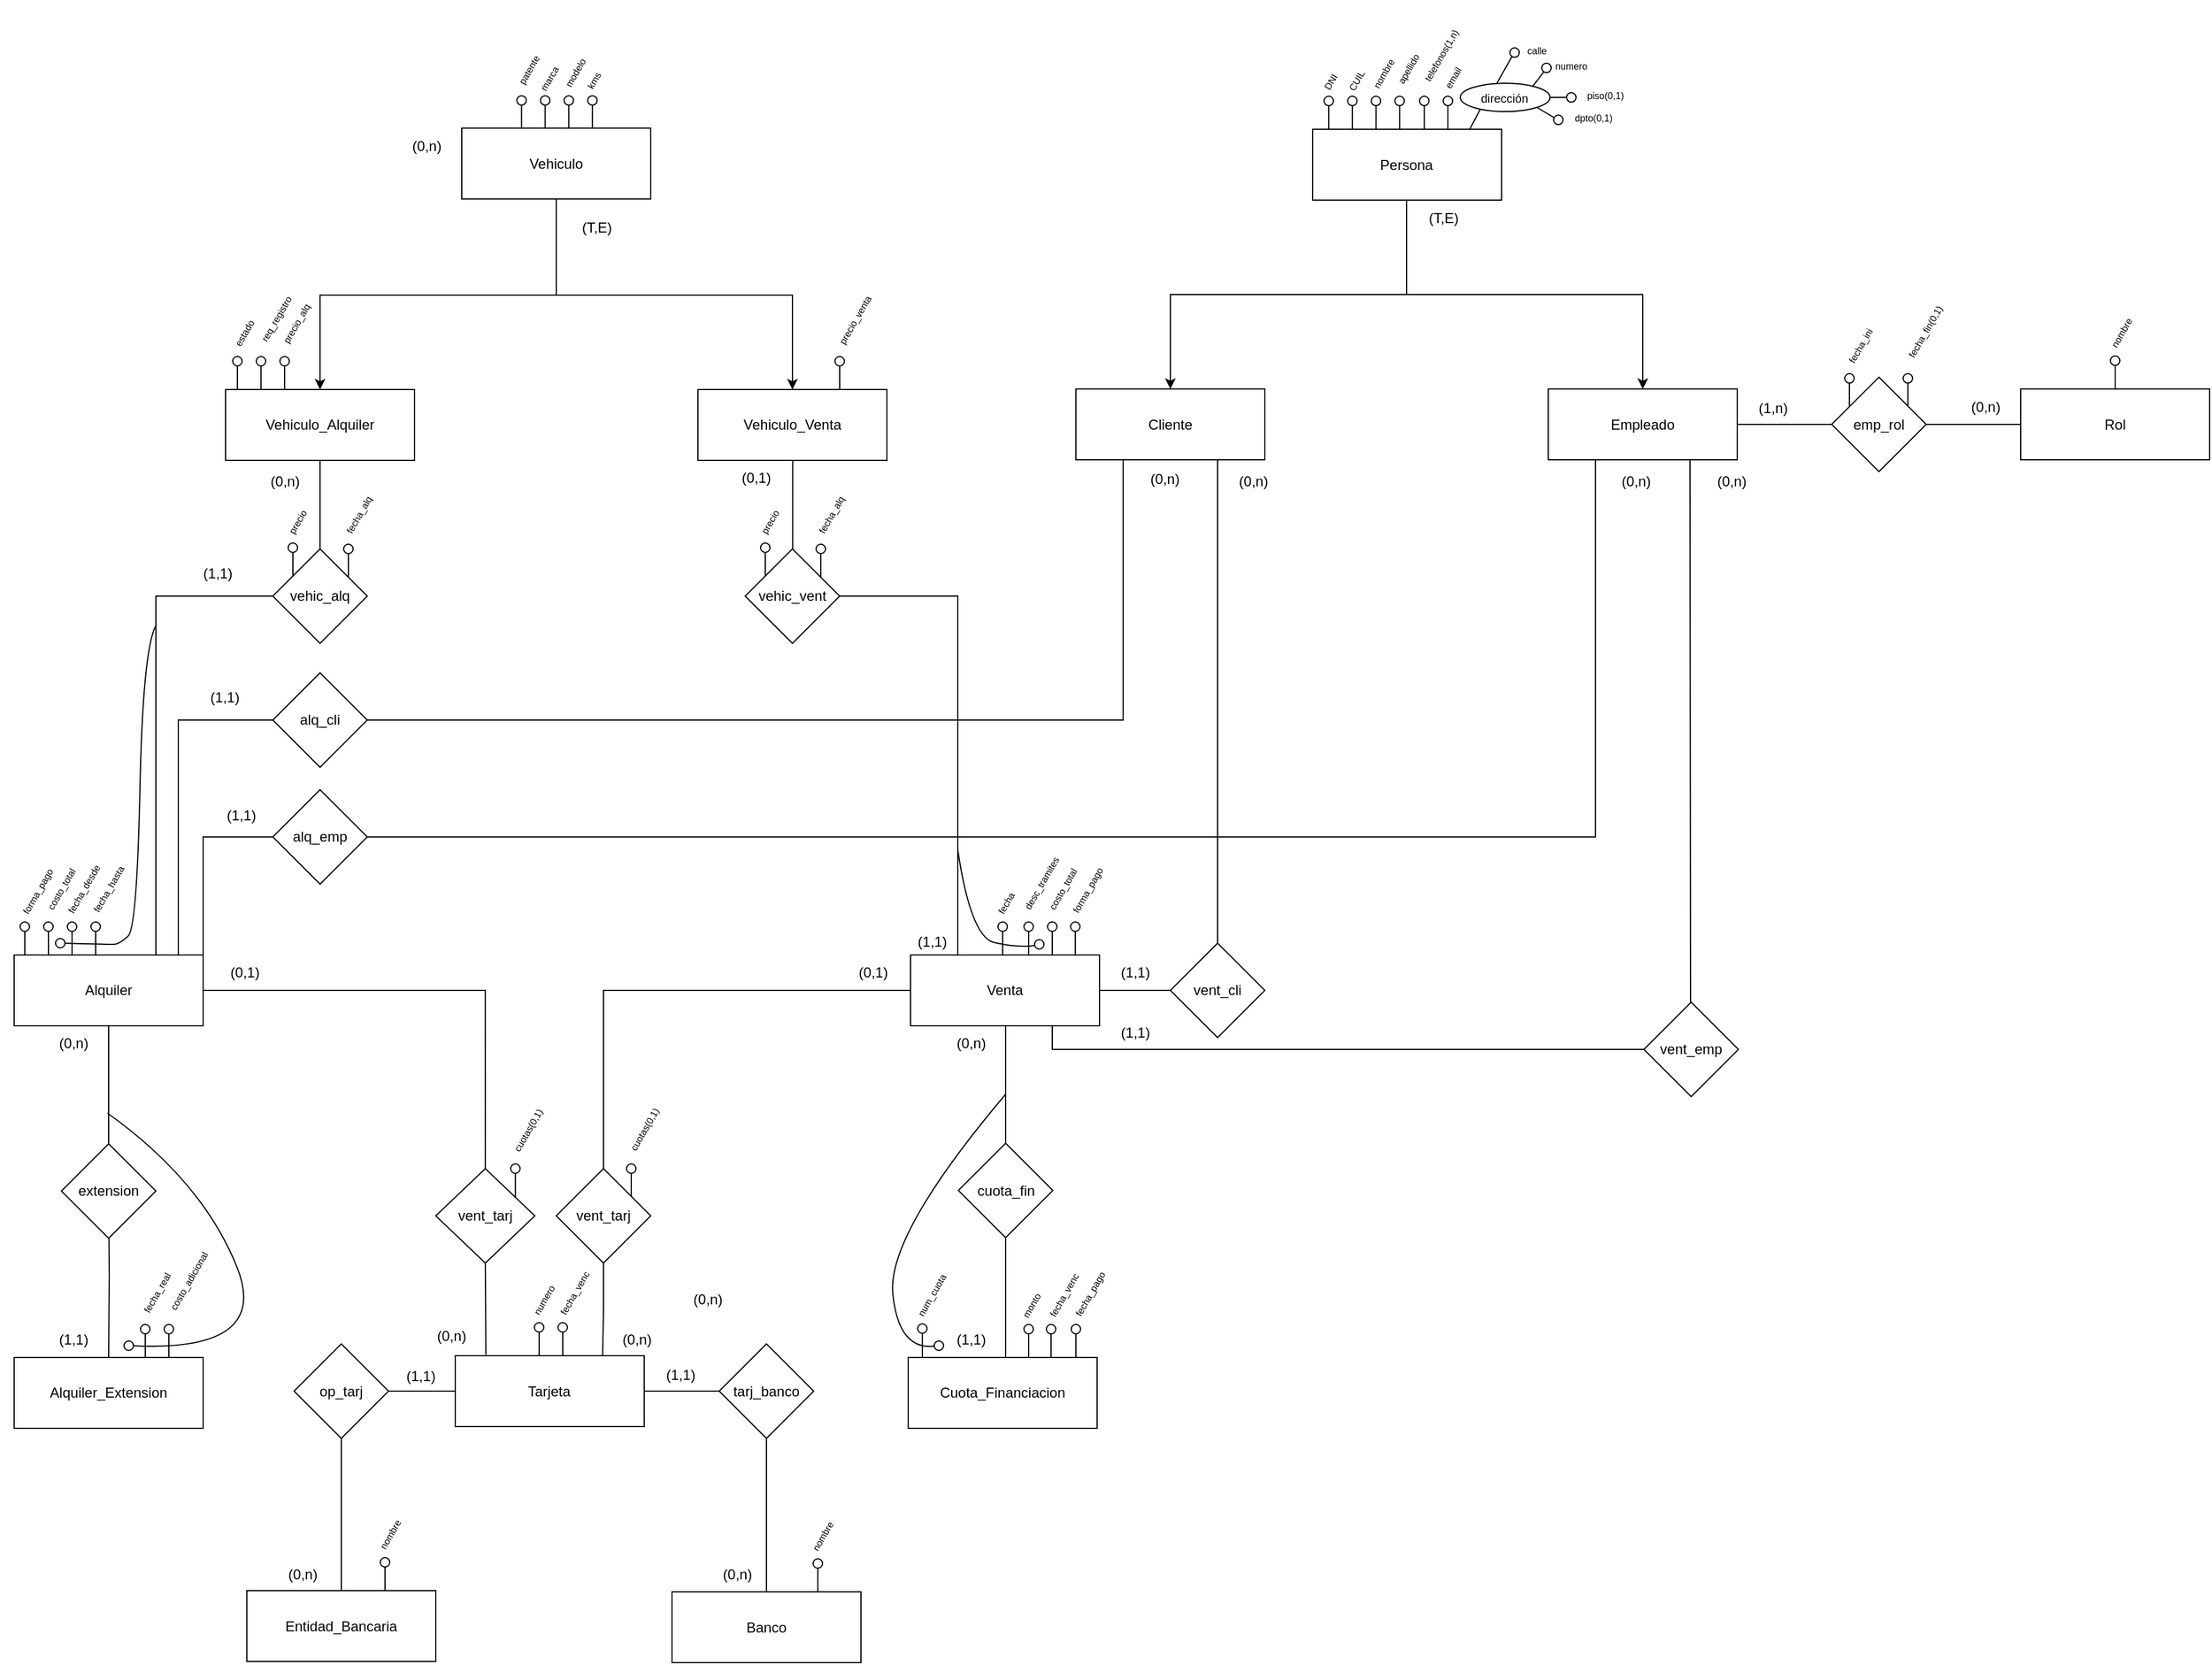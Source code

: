 <mxfile version="27.0.6">
  <diagram name="Page-1" id="GqUmpZvGIh4dHvEs5y8a">
    <mxGraphModel dx="-128" dy="1026" grid="1" gridSize="10" guides="1" tooltips="1" connect="1" arrows="1" fold="1" page="1" pageScale="1" pageWidth="850" pageHeight="1100" math="0" shadow="0">
      <root>
        <mxCell id="0" />
        <mxCell id="1" parent="0" />
        <mxCell id="armBEsBEpPqoog4ruDf--1" value="Vehiculo" style="rounded=0;whiteSpace=wrap;html=1;" parent="1" vertex="1">
          <mxGeometry x="2720" y="218.58" width="160" height="60" as="geometry" />
        </mxCell>
        <mxCell id="armBEsBEpPqoog4ruDf--355" style="edgeStyle=orthogonalEdgeStyle;rounded=0;orthogonalLoop=1;jettySize=auto;html=1;entryX=0.75;entryY=0;entryDx=0;entryDy=0;exitX=0.5;exitY=1;exitDx=0;exitDy=0;endArrow=none;startFill=0;" parent="1" source="armBEsBEpPqoog4ruDf--2" target="armBEsBEpPqoog4ruDf--7" edge="1">
          <mxGeometry relative="1" as="geometry">
            <Array as="points">
              <mxPoint x="2600" y="615" />
              <mxPoint x="2461" y="615" />
            </Array>
          </mxGeometry>
        </mxCell>
        <mxCell id="armBEsBEpPqoog4ruDf--2" value="Vehiculo_Alquiler" style="rounded=0;whiteSpace=wrap;html=1;" parent="1" vertex="1">
          <mxGeometry x="2520" y="440" width="160" height="60" as="geometry" />
        </mxCell>
        <mxCell id="armBEsBEpPqoog4ruDf--3" value="Vehiculo_Venta" style="rounded=0;whiteSpace=wrap;html=1;" parent="1" vertex="1">
          <mxGeometry x="2920" y="440" width="160" height="60" as="geometry" />
        </mxCell>
        <mxCell id="armBEsBEpPqoog4ruDf--122" style="edgeStyle=orthogonalEdgeStyle;rounded=0;orthogonalLoop=1;jettySize=auto;html=1;endArrow=none;startFill=0;" parent="1" source="armBEsBEpPqoog4ruDf--4" edge="1">
          <mxGeometry relative="1" as="geometry">
            <mxPoint x="3520" y="359.52" as="targetPoint" />
          </mxGeometry>
        </mxCell>
        <mxCell id="armBEsBEpPqoog4ruDf--4" value="Persona" style="rounded=0;whiteSpace=wrap;html=1;" parent="1" vertex="1">
          <mxGeometry x="3440.49" y="219.52" width="160" height="60" as="geometry" />
        </mxCell>
        <mxCell id="armBEsBEpPqoog4ruDf--5" value="Empleado" style="rounded=0;whiteSpace=wrap;html=1;" parent="1" vertex="1">
          <mxGeometry x="3640" y="439.52" width="160" height="60" as="geometry" />
        </mxCell>
        <mxCell id="armBEsBEpPqoog4ruDf--389" style="edgeStyle=orthogonalEdgeStyle;rounded=0;orthogonalLoop=1;jettySize=auto;html=1;exitX=0.75;exitY=1;exitDx=0;exitDy=0;entryX=1;entryY=0.5;entryDx=0;entryDy=0;endArrow=none;startFill=0;" parent="1" source="armBEsBEpPqoog4ruDf--6" target="armBEsBEpPqoog4ruDf--8" edge="1">
          <mxGeometry relative="1" as="geometry" />
        </mxCell>
        <mxCell id="armBEsBEpPqoog4ruDf--6" value="Cliente" style="rounded=0;whiteSpace=wrap;html=1;" parent="1" vertex="1">
          <mxGeometry x="3240" y="439.52" width="160" height="60" as="geometry" />
        </mxCell>
        <mxCell id="armBEsBEpPqoog4ruDf--375" style="edgeStyle=orthogonalEdgeStyle;rounded=0;orthogonalLoop=1;jettySize=auto;html=1;entryX=0;entryY=0.5;entryDx=0;entryDy=0;endArrow=none;startFill=0;" parent="1" target="armBEsBEpPqoog4ruDf--374" edge="1">
          <mxGeometry relative="1" as="geometry">
            <mxPoint x="2480" y="919" as="sourcePoint" />
            <Array as="points">
              <mxPoint x="2480" y="720" />
            </Array>
          </mxGeometry>
        </mxCell>
        <mxCell id="armBEsBEpPqoog4ruDf--7" value="Alquiler" style="rounded=0;whiteSpace=wrap;html=1;" parent="1" vertex="1">
          <mxGeometry x="2341" y="919" width="160" height="60" as="geometry" />
        </mxCell>
        <mxCell id="armBEsBEpPqoog4ruDf--354" style="edgeStyle=orthogonalEdgeStyle;rounded=0;orthogonalLoop=1;jettySize=auto;html=1;entryX=1.012;entryY=0.013;entryDx=0;entryDy=0;endArrow=none;startFill=0;entryPerimeter=0;" parent="1" target="armBEsBEpPqoog4ruDf--387" edge="1">
          <mxGeometry relative="1" as="geometry">
            <mxPoint x="3140" y="920" as="sourcePoint" />
            <mxPoint x="3000" y="495" as="targetPoint" />
            <Array as="points">
              <mxPoint x="3140" y="615" />
              <mxPoint x="3000" y="615" />
            </Array>
          </mxGeometry>
        </mxCell>
        <mxCell id="armBEsBEpPqoog4ruDf--392" style="edgeStyle=orthogonalEdgeStyle;rounded=0;orthogonalLoop=1;jettySize=auto;html=1;exitX=0.75;exitY=1;exitDx=0;exitDy=0;endArrow=none;startFill=0;" parent="1" source="armBEsBEpPqoog4ruDf--8" edge="1">
          <mxGeometry relative="1" as="geometry">
            <mxPoint x="3760.0" y="500" as="targetPoint" />
          </mxGeometry>
        </mxCell>
        <mxCell id="armBEsBEpPqoog4ruDf--8" value="Venta" style="rounded=0;whiteSpace=wrap;html=1;" parent="1" vertex="1">
          <mxGeometry x="3100" y="919" width="160" height="60" as="geometry" />
        </mxCell>
        <mxCell id="armBEsBEpPqoog4ruDf--274" style="edgeStyle=orthogonalEdgeStyle;rounded=0;orthogonalLoop=1;jettySize=auto;html=1;entryX=0.5;entryY=0;entryDx=0;entryDy=0;endArrow=none;startFill=0;" parent="1" source="armBEsBEpPqoog4ruDf--9" target="armBEsBEpPqoog4ruDf--12" edge="1">
          <mxGeometry relative="1" as="geometry" />
        </mxCell>
        <mxCell id="armBEsBEpPqoog4ruDf--9" value="Tarjeta" style="rounded=0;whiteSpace=wrap;html=1;" parent="1" vertex="1">
          <mxGeometry x="2714.49" y="1258.5" width="160" height="60" as="geometry" />
        </mxCell>
        <mxCell id="armBEsBEpPqoog4ruDf--10" value="Cuota_Financiacion" style="rounded=0;whiteSpace=wrap;html=1;" parent="1" vertex="1">
          <mxGeometry x="3098" y="1260" width="160" height="60" as="geometry" />
        </mxCell>
        <mxCell id="armBEsBEpPqoog4ruDf--273" style="edgeStyle=orthogonalEdgeStyle;rounded=0;orthogonalLoop=1;jettySize=auto;html=1;entryX=0;entryY=0.5;entryDx=0;entryDy=0;exitX=0.5;exitY=0;exitDx=0;exitDy=0;endArrow=none;startFill=0;" parent="1" source="armBEsBEpPqoog4ruDf--11" target="armBEsBEpPqoog4ruDf--9" edge="1">
          <mxGeometry relative="1" as="geometry" />
        </mxCell>
        <mxCell id="armBEsBEpPqoog4ruDf--11" value="Entidad_Bancaria" style="rounded=0;whiteSpace=wrap;html=1;" parent="1" vertex="1">
          <mxGeometry x="2538" y="1457.5" width="160" height="60" as="geometry" />
        </mxCell>
        <mxCell id="armBEsBEpPqoog4ruDf--12" value="Banco" style="rounded=0;whiteSpace=wrap;html=1;" parent="1" vertex="1">
          <mxGeometry x="2898" y="1458.5" width="160" height="60" as="geometry" />
        </mxCell>
        <mxCell id="armBEsBEpPqoog4ruDf--13" value="" style="group" parent="1" vertex="1" connectable="0">
          <mxGeometry x="2766.63" y="191.081" width="8" height="28" as="geometry" />
        </mxCell>
        <mxCell id="armBEsBEpPqoog4ruDf--14" value="" style="ellipse;whiteSpace=wrap;html=1;aspect=fixed;fillColor=light-dark(#FFFFFF,#FFFFFF);" parent="armBEsBEpPqoog4ruDf--13" vertex="1">
          <mxGeometry width="8" height="8" as="geometry" />
        </mxCell>
        <mxCell id="armBEsBEpPqoog4ruDf--15" style="edgeStyle=orthogonalEdgeStyle;rounded=0;orthogonalLoop=1;jettySize=auto;html=1;endArrow=none;startFill=0;" parent="armBEsBEpPqoog4ruDf--13" edge="1">
          <mxGeometry relative="1" as="geometry">
            <mxPoint x="4" y="28" as="targetPoint" />
            <mxPoint x="4" y="8" as="sourcePoint" />
          </mxGeometry>
        </mxCell>
        <mxCell id="armBEsBEpPqoog4ruDf--16" value="&lt;font style=&quot;font-size: 8px;&quot;&gt;patente&lt;/font&gt;" style="text;html=1;align=center;verticalAlign=middle;resizable=0;points=[];autosize=1;strokeColor=none;fillColor=none;rotation=-60;" parent="1" vertex="1">
          <mxGeometry x="2746.0" y="154.061" width="60" height="30" as="geometry" />
        </mxCell>
        <mxCell id="armBEsBEpPqoog4ruDf--17" value="" style="group" parent="1" vertex="1" connectable="0">
          <mxGeometry x="2786.63" y="191.081" width="8" height="28" as="geometry" />
        </mxCell>
        <mxCell id="armBEsBEpPqoog4ruDf--18" value="" style="ellipse;whiteSpace=wrap;html=1;aspect=fixed;" parent="armBEsBEpPqoog4ruDf--17" vertex="1">
          <mxGeometry width="8" height="8" as="geometry" />
        </mxCell>
        <mxCell id="armBEsBEpPqoog4ruDf--19" style="edgeStyle=orthogonalEdgeStyle;rounded=0;orthogonalLoop=1;jettySize=auto;html=1;endArrow=none;startFill=0;" parent="armBEsBEpPqoog4ruDf--17" edge="1">
          <mxGeometry relative="1" as="geometry">
            <mxPoint x="4" y="28" as="targetPoint" />
            <mxPoint x="4" y="8" as="sourcePoint" />
          </mxGeometry>
        </mxCell>
        <mxCell id="armBEsBEpPqoog4ruDf--20" value="&lt;font style=&quot;font-size: 8px;&quot;&gt;marca&lt;/font&gt;" style="text;html=1;align=center;verticalAlign=middle;resizable=0;points=[];autosize=1;strokeColor=none;fillColor=none;rotation=-60;" parent="1" vertex="1">
          <mxGeometry x="2767.63" y="161.621" width="50" height="30" as="geometry" />
        </mxCell>
        <mxCell id="armBEsBEpPqoog4ruDf--21" value="" style="group" parent="1" vertex="1" connectable="0">
          <mxGeometry x="2806.63" y="191.081" width="8" height="28" as="geometry" />
        </mxCell>
        <mxCell id="armBEsBEpPqoog4ruDf--22" value="" style="ellipse;whiteSpace=wrap;html=1;aspect=fixed;" parent="armBEsBEpPqoog4ruDf--21" vertex="1">
          <mxGeometry width="8" height="8" as="geometry" />
        </mxCell>
        <mxCell id="armBEsBEpPqoog4ruDf--23" style="edgeStyle=orthogonalEdgeStyle;rounded=0;orthogonalLoop=1;jettySize=auto;html=1;endArrow=none;startFill=0;" parent="armBEsBEpPqoog4ruDf--21" edge="1">
          <mxGeometry relative="1" as="geometry">
            <mxPoint x="4" y="28" as="targetPoint" />
            <mxPoint x="4" y="8" as="sourcePoint" />
          </mxGeometry>
        </mxCell>
        <mxCell id="armBEsBEpPqoog4ruDf--24" value="" style="group" parent="1" vertex="1" connectable="0">
          <mxGeometry x="2826.63" y="191.081" width="8" height="28" as="geometry" />
        </mxCell>
        <mxCell id="armBEsBEpPqoog4ruDf--25" value="" style="ellipse;whiteSpace=wrap;html=1;aspect=fixed;" parent="armBEsBEpPqoog4ruDf--24" vertex="1">
          <mxGeometry width="8" height="8" as="geometry" />
        </mxCell>
        <mxCell id="armBEsBEpPqoog4ruDf--26" style="edgeStyle=orthogonalEdgeStyle;rounded=0;orthogonalLoop=1;jettySize=auto;html=1;endArrow=none;startFill=0;" parent="armBEsBEpPqoog4ruDf--24" edge="1">
          <mxGeometry relative="1" as="geometry">
            <mxPoint x="4" y="28" as="targetPoint" />
            <mxPoint x="4" y="8" as="sourcePoint" />
          </mxGeometry>
        </mxCell>
        <mxCell id="armBEsBEpPqoog4ruDf--28" value="&lt;font style=&quot;font-size: 8px;&quot;&gt;modelo&lt;/font&gt;" style="text;html=1;align=center;verticalAlign=middle;resizable=0;points=[];autosize=1;strokeColor=none;fillColor=none;rotation=-60;" parent="1" vertex="1">
          <mxGeometry x="2790.49" y="156.061" width="50" height="30" as="geometry" />
        </mxCell>
        <mxCell id="armBEsBEpPqoog4ruDf--29" value="&lt;font style=&quot;font-size: 8px;&quot;&gt;kms&lt;/font&gt;" style="text;html=1;align=center;verticalAlign=middle;resizable=0;points=[];autosize=1;strokeColor=none;fillColor=none;rotation=-60;" parent="1" vertex="1">
          <mxGeometry x="2811.0" y="163.061" width="40" height="30" as="geometry" />
        </mxCell>
        <mxCell id="armBEsBEpPqoog4ruDf--31" value="" style="endArrow=classic;startArrow=classic;html=1;rounded=0;exitX=0.5;exitY=0;exitDx=0;exitDy=0;entryX=0.5;entryY=0;entryDx=0;entryDy=0;" parent="1" source="armBEsBEpPqoog4ruDf--2" target="armBEsBEpPqoog4ruDf--3" edge="1">
          <mxGeometry width="50" height="50" relative="1" as="geometry">
            <mxPoint x="2850" y="430" as="sourcePoint" />
            <mxPoint x="2900" y="380" as="targetPoint" />
            <Array as="points">
              <mxPoint x="2600" y="360" />
              <mxPoint x="3000" y="360" />
            </Array>
          </mxGeometry>
        </mxCell>
        <mxCell id="armBEsBEpPqoog4ruDf--32" value="" style="endArrow=none;html=1;rounded=0;exitX=0.5;exitY=1;exitDx=0;exitDy=0;startFill=0;" parent="1" source="armBEsBEpPqoog4ruDf--1" edge="1">
          <mxGeometry width="50" height="50" relative="1" as="geometry">
            <mxPoint x="2800" y="350" as="sourcePoint" />
            <mxPoint x="2800" y="360" as="targetPoint" />
          </mxGeometry>
        </mxCell>
        <mxCell id="armBEsBEpPqoog4ruDf--33" value="(T,E)" style="text;html=1;align=center;verticalAlign=middle;resizable=0;points=[];autosize=1;strokeColor=none;fillColor=none;" parent="1" vertex="1">
          <mxGeometry x="2804" y="288" width="60" height="30" as="geometry" />
        </mxCell>
        <mxCell id="armBEsBEpPqoog4ruDf--45" value="" style="group" parent="1" vertex="1" connectable="0">
          <mxGeometry x="2526" y="412.001" width="8" height="28" as="geometry" />
        </mxCell>
        <mxCell id="armBEsBEpPqoog4ruDf--46" value="" style="ellipse;whiteSpace=wrap;html=1;aspect=fixed;" parent="armBEsBEpPqoog4ruDf--45" vertex="1">
          <mxGeometry width="8" height="8" as="geometry" />
        </mxCell>
        <mxCell id="armBEsBEpPqoog4ruDf--47" style="edgeStyle=orthogonalEdgeStyle;rounded=0;orthogonalLoop=1;jettySize=auto;html=1;endArrow=none;startFill=0;" parent="armBEsBEpPqoog4ruDf--45" edge="1">
          <mxGeometry relative="1" as="geometry">
            <mxPoint x="4" y="28" as="targetPoint" />
            <mxPoint x="4" y="8" as="sourcePoint" />
          </mxGeometry>
        </mxCell>
        <mxCell id="armBEsBEpPqoog4ruDf--48" value="" style="group" parent="1" vertex="1" connectable="0">
          <mxGeometry x="2546" y="412.001" width="8" height="28" as="geometry" />
        </mxCell>
        <mxCell id="armBEsBEpPqoog4ruDf--49" value="" style="ellipse;whiteSpace=wrap;html=1;aspect=fixed;" parent="armBEsBEpPqoog4ruDf--48" vertex="1">
          <mxGeometry width="8" height="8" as="geometry" />
        </mxCell>
        <mxCell id="armBEsBEpPqoog4ruDf--50" style="edgeStyle=orthogonalEdgeStyle;rounded=0;orthogonalLoop=1;jettySize=auto;html=1;endArrow=none;startFill=0;" parent="armBEsBEpPqoog4ruDf--48" edge="1">
          <mxGeometry relative="1" as="geometry">
            <mxPoint x="4" y="28" as="targetPoint" />
            <mxPoint x="4" y="8" as="sourcePoint" />
          </mxGeometry>
        </mxCell>
        <mxCell id="armBEsBEpPqoog4ruDf--51" value="" style="group" parent="1" vertex="1" connectable="0">
          <mxGeometry x="2566" y="412.001" width="8" height="28" as="geometry" />
        </mxCell>
        <mxCell id="armBEsBEpPqoog4ruDf--52" value="" style="ellipse;whiteSpace=wrap;html=1;aspect=fixed;" parent="armBEsBEpPqoog4ruDf--51" vertex="1">
          <mxGeometry width="8" height="8" as="geometry" />
        </mxCell>
        <mxCell id="armBEsBEpPqoog4ruDf--53" style="edgeStyle=orthogonalEdgeStyle;rounded=0;orthogonalLoop=1;jettySize=auto;html=1;endArrow=none;startFill=0;" parent="armBEsBEpPqoog4ruDf--51" edge="1">
          <mxGeometry relative="1" as="geometry">
            <mxPoint x="4" y="28" as="targetPoint" />
            <mxPoint x="4" y="8" as="sourcePoint" />
          </mxGeometry>
        </mxCell>
        <mxCell id="armBEsBEpPqoog4ruDf--54" value="&lt;font style=&quot;font-size: 8px;&quot;&gt;req_registro&lt;/font&gt;" style="text;html=1;align=center;verticalAlign=middle;resizable=0;points=[];autosize=1;strokeColor=none;fillColor=none;rotation=-60;" parent="1" vertex="1">
          <mxGeometry x="2522.0" y="365.001" width="80" height="30" as="geometry" />
        </mxCell>
        <mxCell id="armBEsBEpPqoog4ruDf--55" value="&lt;font style=&quot;font-size: 8px;&quot;&gt;precio_alq&lt;/font&gt;" style="text;html=1;align=center;verticalAlign=middle;resizable=0;points=[];autosize=1;strokeColor=none;fillColor=none;rotation=-60;" parent="1" vertex="1">
          <mxGeometry x="2544.0" y="369.001" width="70" height="30" as="geometry" />
        </mxCell>
        <mxCell id="armBEsBEpPqoog4ruDf--56" value="&lt;font style=&quot;font-size: 8px;&quot;&gt;estado&lt;/font&gt;" style="text;html=1;align=center;verticalAlign=middle;resizable=0;points=[];autosize=1;strokeColor=none;fillColor=none;rotation=-60;" parent="1" vertex="1">
          <mxGeometry x="2510.0" y="377.001" width="50" height="30" as="geometry" />
        </mxCell>
        <mxCell id="armBEsBEpPqoog4ruDf--57" value="" style="group" parent="1" vertex="1" connectable="0">
          <mxGeometry x="3036" y="412" width="8" height="28" as="geometry" />
        </mxCell>
        <mxCell id="armBEsBEpPqoog4ruDf--58" value="" style="ellipse;whiteSpace=wrap;html=1;aspect=fixed;" parent="armBEsBEpPqoog4ruDf--57" vertex="1">
          <mxGeometry width="8" height="8" as="geometry" />
        </mxCell>
        <mxCell id="armBEsBEpPqoog4ruDf--59" style="edgeStyle=orthogonalEdgeStyle;rounded=0;orthogonalLoop=1;jettySize=auto;html=1;endArrow=none;startFill=0;" parent="armBEsBEpPqoog4ruDf--57" edge="1">
          <mxGeometry relative="1" as="geometry">
            <mxPoint x="4" y="28" as="targetPoint" />
            <mxPoint x="4" y="8" as="sourcePoint" />
          </mxGeometry>
        </mxCell>
        <mxCell id="armBEsBEpPqoog4ruDf--60" value="&lt;font style=&quot;font-size: 8px;&quot;&gt;precio_venta&lt;/font&gt;" style="text;html=1;align=center;verticalAlign=middle;resizable=0;points=[];autosize=1;strokeColor=none;fillColor=none;rotation=-60;" parent="1" vertex="1">
          <mxGeometry x="3012.0" y="366.001" width="80" height="30" as="geometry" />
        </mxCell>
        <mxCell id="armBEsBEpPqoog4ruDf--61" value="" style="group" parent="1" vertex="1" connectable="0">
          <mxGeometry x="3450.12" y="191.521" width="8" height="28" as="geometry" />
        </mxCell>
        <mxCell id="armBEsBEpPqoog4ruDf--62" value="" style="ellipse;whiteSpace=wrap;html=1;aspect=fixed;fillColor=light-dark(#FFFFFF,#FFFFFF);" parent="armBEsBEpPqoog4ruDf--61" vertex="1">
          <mxGeometry width="8" height="8" as="geometry" />
        </mxCell>
        <mxCell id="armBEsBEpPqoog4ruDf--63" style="edgeStyle=orthogonalEdgeStyle;rounded=0;orthogonalLoop=1;jettySize=auto;html=1;endArrow=none;startFill=0;" parent="armBEsBEpPqoog4ruDf--61" edge="1">
          <mxGeometry relative="1" as="geometry">
            <mxPoint x="4" y="28" as="targetPoint" />
            <mxPoint x="4" y="8" as="sourcePoint" />
          </mxGeometry>
        </mxCell>
        <mxCell id="armBEsBEpPqoog4ruDf--64" value="&lt;font style=&quot;font-size: 8px;&quot;&gt;DNI&lt;/font&gt;" style="text;html=1;align=center;verticalAlign=middle;resizable=0;points=[];autosize=1;strokeColor=none;fillColor=none;rotation=-60;" parent="1" vertex="1">
          <mxGeometry x="3434.49" y="163.521" width="40" height="30" as="geometry" />
        </mxCell>
        <mxCell id="armBEsBEpPqoog4ruDf--65" value="" style="group" parent="1" vertex="1" connectable="0">
          <mxGeometry x="3470.12" y="191.521" width="8" height="28" as="geometry" />
        </mxCell>
        <mxCell id="armBEsBEpPqoog4ruDf--66" value="" style="ellipse;whiteSpace=wrap;html=1;aspect=fixed;fillColor=light-dark(#FFFFFF,#FFFFFF);" parent="armBEsBEpPqoog4ruDf--65" vertex="1">
          <mxGeometry width="8" height="8" as="geometry" />
        </mxCell>
        <mxCell id="armBEsBEpPqoog4ruDf--67" style="edgeStyle=orthogonalEdgeStyle;rounded=0;orthogonalLoop=1;jettySize=auto;html=1;endArrow=none;startFill=0;" parent="armBEsBEpPqoog4ruDf--65" edge="1">
          <mxGeometry relative="1" as="geometry">
            <mxPoint x="4" y="28" as="targetPoint" />
            <mxPoint x="4" y="8" as="sourcePoint" />
          </mxGeometry>
        </mxCell>
        <mxCell id="armBEsBEpPqoog4ruDf--68" value="&lt;font style=&quot;font-size: 8px;&quot;&gt;CUIL&lt;/font&gt;" style="text;html=1;align=center;verticalAlign=middle;resizable=0;points=[];autosize=1;strokeColor=none;fillColor=none;rotation=-60;" parent="1" vertex="1">
          <mxGeometry x="3456.49" y="162.521" width="40" height="30" as="geometry" />
        </mxCell>
        <mxCell id="armBEsBEpPqoog4ruDf--69" value="" style="group" parent="1" vertex="1" connectable="0">
          <mxGeometry x="3490.12" y="191.521" width="8" height="28" as="geometry" />
        </mxCell>
        <mxCell id="armBEsBEpPqoog4ruDf--70" value="" style="ellipse;whiteSpace=wrap;html=1;aspect=fixed;" parent="armBEsBEpPqoog4ruDf--69" vertex="1">
          <mxGeometry width="8" height="8" as="geometry" />
        </mxCell>
        <mxCell id="armBEsBEpPqoog4ruDf--71" style="edgeStyle=orthogonalEdgeStyle;rounded=0;orthogonalLoop=1;jettySize=auto;html=1;endArrow=none;startFill=0;" parent="armBEsBEpPqoog4ruDf--69" edge="1">
          <mxGeometry relative="1" as="geometry">
            <mxPoint x="4" y="28" as="targetPoint" />
            <mxPoint x="4" y="8" as="sourcePoint" />
          </mxGeometry>
        </mxCell>
        <mxCell id="armBEsBEpPqoog4ruDf--72" value="" style="group" parent="1" vertex="1" connectable="0">
          <mxGeometry x="3510.12" y="191.521" width="8" height="28" as="geometry" />
        </mxCell>
        <mxCell id="armBEsBEpPqoog4ruDf--73" value="" style="ellipse;whiteSpace=wrap;html=1;aspect=fixed;" parent="armBEsBEpPqoog4ruDf--72" vertex="1">
          <mxGeometry width="8" height="8" as="geometry" />
        </mxCell>
        <mxCell id="armBEsBEpPqoog4ruDf--74" style="edgeStyle=orthogonalEdgeStyle;rounded=0;orthogonalLoop=1;jettySize=auto;html=1;endArrow=none;startFill=0;" parent="armBEsBEpPqoog4ruDf--72" edge="1">
          <mxGeometry relative="1" as="geometry">
            <mxPoint x="4" y="28" as="targetPoint" />
            <mxPoint x="4" y="8" as="sourcePoint" />
          </mxGeometry>
        </mxCell>
        <mxCell id="armBEsBEpPqoog4ruDf--75" value="&lt;font style=&quot;font-size: 8px;&quot;&gt;nombre&lt;/font&gt;" style="text;html=1;align=center;verticalAlign=middle;resizable=0;points=[];autosize=1;strokeColor=none;fillColor=none;rotation=-60;" parent="1" vertex="1">
          <mxGeometry x="3474.49" y="156.501" width="50" height="30" as="geometry" />
        </mxCell>
        <mxCell id="armBEsBEpPqoog4ruDf--76" value="&lt;font style=&quot;font-size: 8px;&quot;&gt;apellido&lt;/font&gt;" style="text;html=1;align=center;verticalAlign=middle;resizable=0;points=[];autosize=1;strokeColor=none;fillColor=none;rotation=-60;" parent="1" vertex="1">
          <mxGeometry x="3490.49" y="152.521" width="60" height="30" as="geometry" />
        </mxCell>
        <mxCell id="armBEsBEpPqoog4ruDf--95" value="" style="endArrow=none;html=1;rounded=0;" parent="1" edge="1">
          <mxGeometry width="50" height="50" relative="1" as="geometry">
            <mxPoint x="3573.49" y="219.518" as="sourcePoint" />
            <mxPoint x="3583.49" y="200.479" as="targetPoint" />
          </mxGeometry>
        </mxCell>
        <mxCell id="armBEsBEpPqoog4ruDf--96" value="&lt;font style=&quot;font-size: 10px;&quot;&gt;dirección&lt;/font&gt;" style="ellipse;whiteSpace=wrap;html=1;" parent="1" vertex="1">
          <mxGeometry x="3565.49" y="180.519" width="76" height="24" as="geometry" />
        </mxCell>
        <mxCell id="armBEsBEpPqoog4ruDf--97" value="" style="endArrow=none;html=1;rounded=0;exitX=0.75;exitY=0;exitDx=0;exitDy=0;" parent="1" edge="1">
          <mxGeometry width="50" height="50" relative="1" as="geometry">
            <mxPoint x="3596.49" y="180.519" as="sourcePoint" />
            <mxPoint x="3609.49" y="157.519" as="targetPoint" />
          </mxGeometry>
        </mxCell>
        <mxCell id="armBEsBEpPqoog4ruDf--98" value="" style="endArrow=none;html=1;rounded=0;exitX=0.75;exitY=0;exitDx=0;exitDy=0;" parent="1" edge="1">
          <mxGeometry width="50" height="50" relative="1" as="geometry">
            <mxPoint x="3626.49" y="183.519" as="sourcePoint" />
            <mxPoint x="3636.49" y="170.519" as="targetPoint" />
          </mxGeometry>
        </mxCell>
        <mxCell id="armBEsBEpPqoog4ruDf--99" value="" style="endArrow=none;html=1;rounded=0;exitX=1;exitY=0.5;exitDx=0;exitDy=0;" parent="1" source="armBEsBEpPqoog4ruDf--96" edge="1">
          <mxGeometry width="50" height="50" relative="1" as="geometry">
            <mxPoint x="3641.49" y="204.519" as="sourcePoint" />
            <mxPoint x="3656.49" y="192.519" as="targetPoint" />
          </mxGeometry>
        </mxCell>
        <mxCell id="armBEsBEpPqoog4ruDf--100" value="" style="endArrow=none;html=1;rounded=0;entryX=1;entryY=1;entryDx=0;entryDy=0;" parent="1" target="armBEsBEpPqoog4ruDf--96" edge="1">
          <mxGeometry width="50" height="50" relative="1" as="geometry">
            <mxPoint x="3646.49" y="210.519" as="sourcePoint" />
            <mxPoint x="3636.49" y="190.519" as="targetPoint" />
          </mxGeometry>
        </mxCell>
        <mxCell id="armBEsBEpPqoog4ruDf--101" value="" style="group" parent="1" vertex="1" connectable="0">
          <mxGeometry x="3607.49" y="150.52" width="8" height="28" as="geometry" />
        </mxCell>
        <mxCell id="armBEsBEpPqoog4ruDf--102" value="" style="ellipse;whiteSpace=wrap;html=1;aspect=fixed;" parent="armBEsBEpPqoog4ruDf--101" vertex="1">
          <mxGeometry width="8" height="8" as="geometry" />
        </mxCell>
        <mxCell id="armBEsBEpPqoog4ruDf--103" value="" style="group" parent="1" vertex="1" connectable="0">
          <mxGeometry x="3634.49" y="163.52" width="8" height="28" as="geometry" />
        </mxCell>
        <mxCell id="armBEsBEpPqoog4ruDf--104" value="" style="ellipse;whiteSpace=wrap;html=1;aspect=fixed;" parent="armBEsBEpPqoog4ruDf--103" vertex="1">
          <mxGeometry width="8" height="8" as="geometry" />
        </mxCell>
        <mxCell id="armBEsBEpPqoog4ruDf--105" value="" style="group" parent="1" vertex="1" connectable="0">
          <mxGeometry x="3655.49" y="188.52" width="8" height="28" as="geometry" />
        </mxCell>
        <mxCell id="armBEsBEpPqoog4ruDf--106" value="" style="ellipse;whiteSpace=wrap;html=1;aspect=fixed;" parent="armBEsBEpPqoog4ruDf--105" vertex="1">
          <mxGeometry width="8" height="8" as="geometry" />
        </mxCell>
        <mxCell id="armBEsBEpPqoog4ruDf--107" value="" style="group" parent="1" vertex="1" connectable="0">
          <mxGeometry x="3644.49" y="207.52" width="8" height="28" as="geometry" />
        </mxCell>
        <mxCell id="armBEsBEpPqoog4ruDf--108" value="" style="ellipse;whiteSpace=wrap;html=1;aspect=fixed;" parent="armBEsBEpPqoog4ruDf--107" vertex="1">
          <mxGeometry width="8" height="8" as="geometry" />
        </mxCell>
        <mxCell id="armBEsBEpPqoog4ruDf--109" value="&lt;font style=&quot;font-size: 8px;&quot;&gt;calle&lt;/font&gt;" style="text;html=1;align=center;verticalAlign=middle;resizable=0;points=[];autosize=1;strokeColor=none;fillColor=none;rotation=0;" parent="1" vertex="1">
          <mxGeometry x="3605.49" y="136.52" width="50" height="30" as="geometry" />
        </mxCell>
        <mxCell id="armBEsBEpPqoog4ruDf--110" value="&lt;font style=&quot;font-size: 8px;&quot;&gt;numero&lt;/font&gt;" style="text;html=1;align=center;verticalAlign=middle;resizable=0;points=[];autosize=1;strokeColor=none;fillColor=none;rotation=0;" parent="1" vertex="1">
          <mxGeometry x="3634.49" y="149.52" width="50" height="30" as="geometry" />
        </mxCell>
        <mxCell id="armBEsBEpPqoog4ruDf--111" value="&lt;font style=&quot;font-size: 8px;&quot;&gt;piso(0,1)&lt;/font&gt;" style="text;html=1;align=center;verticalAlign=middle;resizable=0;points=[];autosize=1;strokeColor=none;fillColor=none;rotation=0;" parent="1" vertex="1">
          <mxGeometry x="3653.49" y="174.52" width="70" height="30" as="geometry" />
        </mxCell>
        <mxCell id="armBEsBEpPqoog4ruDf--112" value="&lt;font style=&quot;font-size: 8px;&quot;&gt;dpto(0,1)&lt;/font&gt;" style="text;html=1;align=center;verticalAlign=middle;resizable=0;points=[];autosize=1;strokeColor=none;fillColor=none;rotation=0;" parent="1" vertex="1">
          <mxGeometry x="3643.49" y="194.32" width="70" height="30" as="geometry" />
        </mxCell>
        <mxCell id="armBEsBEpPqoog4ruDf--113" value="" style="group" parent="1" vertex="1" connectable="0">
          <mxGeometry x="3531" y="191.52" width="8" height="28" as="geometry" />
        </mxCell>
        <mxCell id="armBEsBEpPqoog4ruDf--114" value="" style="ellipse;whiteSpace=wrap;html=1;aspect=fixed;" parent="armBEsBEpPqoog4ruDf--113" vertex="1">
          <mxGeometry width="8" height="8" as="geometry" />
        </mxCell>
        <mxCell id="armBEsBEpPqoog4ruDf--115" style="edgeStyle=orthogonalEdgeStyle;rounded=0;orthogonalLoop=1;jettySize=auto;html=1;endArrow=none;startFill=0;" parent="armBEsBEpPqoog4ruDf--113" edge="1">
          <mxGeometry relative="1" as="geometry">
            <mxPoint x="4" y="28" as="targetPoint" />
            <mxPoint x="4" y="8" as="sourcePoint" />
          </mxGeometry>
        </mxCell>
        <mxCell id="armBEsBEpPqoog4ruDf--116" value="" style="group" parent="1" vertex="1" connectable="0">
          <mxGeometry x="3551" y="191.52" width="8" height="28" as="geometry" />
        </mxCell>
        <mxCell id="armBEsBEpPqoog4ruDf--117" value="" style="ellipse;whiteSpace=wrap;html=1;aspect=fixed;" parent="armBEsBEpPqoog4ruDf--116" vertex="1">
          <mxGeometry width="8" height="8" as="geometry" />
        </mxCell>
        <mxCell id="armBEsBEpPqoog4ruDf--118" style="edgeStyle=orthogonalEdgeStyle;rounded=0;orthogonalLoop=1;jettySize=auto;html=1;endArrow=none;startFill=0;" parent="armBEsBEpPqoog4ruDf--116" edge="1">
          <mxGeometry relative="1" as="geometry">
            <mxPoint x="4" y="28" as="targetPoint" />
            <mxPoint x="4" y="8" as="sourcePoint" />
          </mxGeometry>
        </mxCell>
        <mxCell id="armBEsBEpPqoog4ruDf--119" value="&lt;font style=&quot;font-size: 8px;&quot;&gt;telefonos(1,n)&lt;/font&gt;" style="text;html=1;align=center;verticalAlign=middle;resizable=0;points=[];autosize=1;strokeColor=none;fillColor=none;rotation=-60;" parent="1" vertex="1">
          <mxGeometry x="3503.0" y="141.521" width="90" height="30" as="geometry" />
        </mxCell>
        <mxCell id="armBEsBEpPqoog4ruDf--120" value="&lt;font style=&quot;font-size: 8px;&quot;&gt;email&lt;/font&gt;" style="text;html=1;align=center;verticalAlign=middle;resizable=0;points=[];autosize=1;strokeColor=none;fillColor=none;rotation=-60;" parent="1" vertex="1">
          <mxGeometry x="3533.0" y="160.521" width="50" height="30" as="geometry" />
        </mxCell>
        <mxCell id="armBEsBEpPqoog4ruDf--121" value="" style="endArrow=classic;startArrow=classic;html=1;rounded=0;exitX=0.5;exitY=0;exitDx=0;exitDy=0;entryX=0.5;entryY=0;entryDx=0;entryDy=0;" parent="1" edge="1">
          <mxGeometry width="50" height="50" relative="1" as="geometry">
            <mxPoint x="3320" y="439.52" as="sourcePoint" />
            <mxPoint x="3720" y="439.52" as="targetPoint" />
            <Array as="points">
              <mxPoint x="3320" y="359.52" />
              <mxPoint x="3720" y="359.52" />
            </Array>
          </mxGeometry>
        </mxCell>
        <mxCell id="armBEsBEpPqoog4ruDf--123" value="(T,E)" style="text;html=1;align=center;verticalAlign=middle;resizable=0;points=[];autosize=1;strokeColor=none;fillColor=none;" parent="1" vertex="1">
          <mxGeometry x="3521" y="279.52" width="60" height="30" as="geometry" />
        </mxCell>
        <mxCell id="armBEsBEpPqoog4ruDf--124" value="Rol" style="rounded=0;whiteSpace=wrap;html=1;" parent="1" vertex="1">
          <mxGeometry x="4040" y="439.52" width="160" height="60" as="geometry" />
        </mxCell>
        <mxCell id="armBEsBEpPqoog4ruDf--126" style="edgeStyle=orthogonalEdgeStyle;rounded=0;orthogonalLoop=1;jettySize=auto;html=1;entryX=0;entryY=0.5;entryDx=0;entryDy=0;endArrow=none;startFill=0;" parent="1" source="armBEsBEpPqoog4ruDf--125" target="armBEsBEpPqoog4ruDf--124" edge="1">
          <mxGeometry relative="1" as="geometry" />
        </mxCell>
        <mxCell id="armBEsBEpPqoog4ruDf--127" style="edgeStyle=orthogonalEdgeStyle;rounded=0;orthogonalLoop=1;jettySize=auto;html=1;entryX=1;entryY=0.5;entryDx=0;entryDy=0;endArrow=none;startFill=0;" parent="1" source="armBEsBEpPqoog4ruDf--125" target="armBEsBEpPqoog4ruDf--5" edge="1">
          <mxGeometry relative="1" as="geometry" />
        </mxCell>
        <mxCell id="armBEsBEpPqoog4ruDf--125" value="emp_rol" style="rhombus;whiteSpace=wrap;html=1;" parent="1" vertex="1">
          <mxGeometry x="3880" y="429.52" width="80" height="80" as="geometry" />
        </mxCell>
        <mxCell id="armBEsBEpPqoog4ruDf--128" value="(1,n)" style="text;html=1;align=center;verticalAlign=middle;resizable=0;points=[];autosize=1;strokeColor=none;fillColor=none;" parent="1" vertex="1">
          <mxGeometry x="3800" y="440.52" width="60" height="30" as="geometry" />
        </mxCell>
        <mxCell id="armBEsBEpPqoog4ruDf--129" value="(0,n)" style="text;html=1;align=center;verticalAlign=middle;resizable=0;points=[];autosize=1;strokeColor=none;fillColor=none;" parent="1" vertex="1">
          <mxGeometry x="3980" y="439.52" width="60" height="30" as="geometry" />
        </mxCell>
        <mxCell id="armBEsBEpPqoog4ruDf--133" value="" style="group" parent="1" vertex="1" connectable="0">
          <mxGeometry x="3891" y="426.521" width="8" height="28" as="geometry" />
        </mxCell>
        <mxCell id="armBEsBEpPqoog4ruDf--134" value="" style="ellipse;whiteSpace=wrap;html=1;aspect=fixed;" parent="armBEsBEpPqoog4ruDf--133" vertex="1">
          <mxGeometry width="8" height="8" as="geometry" />
        </mxCell>
        <mxCell id="armBEsBEpPqoog4ruDf--135" style="edgeStyle=orthogonalEdgeStyle;rounded=0;orthogonalLoop=1;jettySize=auto;html=1;endArrow=none;startFill=0;" parent="armBEsBEpPqoog4ruDf--133" edge="1">
          <mxGeometry relative="1" as="geometry">
            <mxPoint x="4" y="28" as="targetPoint" />
            <mxPoint x="4" y="8" as="sourcePoint" />
          </mxGeometry>
        </mxCell>
        <mxCell id="armBEsBEpPqoog4ruDf--136" value="&lt;font style=&quot;font-size: 8px;&quot;&gt;fecha_ini&lt;/font&gt;" style="text;html=1;align=center;verticalAlign=middle;resizable=0;points=[];autosize=1;strokeColor=none;fillColor=none;rotation=-60;" parent="1" vertex="1">
          <mxGeometry x="3868.0" y="387.521" width="70" height="30" as="geometry" />
        </mxCell>
        <mxCell id="armBEsBEpPqoog4ruDf--137" value="" style="group" parent="1" vertex="1" connectable="0">
          <mxGeometry x="3940.49" y="426.521" width="8" height="28" as="geometry" />
        </mxCell>
        <mxCell id="armBEsBEpPqoog4ruDf--138" value="" style="ellipse;whiteSpace=wrap;html=1;aspect=fixed;" parent="armBEsBEpPqoog4ruDf--137" vertex="1">
          <mxGeometry width="8" height="8" as="geometry" />
        </mxCell>
        <mxCell id="armBEsBEpPqoog4ruDf--139" style="edgeStyle=orthogonalEdgeStyle;rounded=0;orthogonalLoop=1;jettySize=auto;html=1;endArrow=none;startFill=0;" parent="armBEsBEpPqoog4ruDf--137" edge="1">
          <mxGeometry relative="1" as="geometry">
            <mxPoint x="4" y="28" as="targetPoint" />
            <mxPoint x="4" y="8" as="sourcePoint" />
          </mxGeometry>
        </mxCell>
        <mxCell id="armBEsBEpPqoog4ruDf--140" value="&lt;font style=&quot;font-size: 8px;&quot;&gt;fecha_fin(0,1)&lt;/font&gt;" style="text;html=1;align=center;verticalAlign=middle;resizable=0;points=[];autosize=1;strokeColor=none;fillColor=none;rotation=-60;" parent="1" vertex="1">
          <mxGeometry x="3913.0" y="375.711" width="90" height="30" as="geometry" />
        </mxCell>
        <mxCell id="armBEsBEpPqoog4ruDf--141" value="" style="group" parent="1" vertex="1" connectable="0">
          <mxGeometry x="4116" y="411.52" width="8" height="28" as="geometry" />
        </mxCell>
        <mxCell id="armBEsBEpPqoog4ruDf--142" value="" style="ellipse;whiteSpace=wrap;html=1;aspect=fixed;fillColor=light-dark(#FFFFFF,#FFFFFF);" parent="armBEsBEpPqoog4ruDf--141" vertex="1">
          <mxGeometry width="8" height="8" as="geometry" />
        </mxCell>
        <mxCell id="armBEsBEpPqoog4ruDf--143" style="edgeStyle=orthogonalEdgeStyle;rounded=0;orthogonalLoop=1;jettySize=auto;html=1;endArrow=none;startFill=0;" parent="armBEsBEpPqoog4ruDf--141" edge="1">
          <mxGeometry relative="1" as="geometry">
            <mxPoint x="4" y="28" as="targetPoint" />
            <mxPoint x="4" y="8" as="sourcePoint" />
          </mxGeometry>
        </mxCell>
        <mxCell id="armBEsBEpPqoog4ruDf--144" value="&lt;font style=&quot;font-size: 8px;&quot;&gt;nombre&lt;/font&gt;" style="text;html=1;align=center;verticalAlign=middle;resizable=0;points=[];autosize=1;strokeColor=none;fillColor=none;rotation=-60;" parent="1" vertex="1">
          <mxGeometry x="4099.0" y="376.521" width="50" height="30" as="geometry" />
        </mxCell>
        <mxCell id="armBEsBEpPqoog4ruDf--147" value="" style="group" parent="1" vertex="1" connectable="0">
          <mxGeometry x="2366" y="891.001" width="8" height="28" as="geometry" />
        </mxCell>
        <mxCell id="armBEsBEpPqoog4ruDf--148" value="" style="ellipse;whiteSpace=wrap;html=1;aspect=fixed;" parent="armBEsBEpPqoog4ruDf--147" vertex="1">
          <mxGeometry width="8" height="8" as="geometry" />
        </mxCell>
        <mxCell id="armBEsBEpPqoog4ruDf--149" style="edgeStyle=orthogonalEdgeStyle;rounded=0;orthogonalLoop=1;jettySize=auto;html=1;endArrow=none;startFill=0;" parent="armBEsBEpPqoog4ruDf--147" edge="1">
          <mxGeometry relative="1" as="geometry">
            <mxPoint x="4" y="28" as="targetPoint" />
            <mxPoint x="4" y="8" as="sourcePoint" />
          </mxGeometry>
        </mxCell>
        <mxCell id="armBEsBEpPqoog4ruDf--150" value="" style="group" parent="1" vertex="1" connectable="0">
          <mxGeometry x="2386" y="891.001" width="8" height="28" as="geometry" />
        </mxCell>
        <mxCell id="armBEsBEpPqoog4ruDf--151" value="" style="ellipse;whiteSpace=wrap;html=1;aspect=fixed;" parent="armBEsBEpPqoog4ruDf--150" vertex="1">
          <mxGeometry width="8" height="8" as="geometry" />
        </mxCell>
        <mxCell id="armBEsBEpPqoog4ruDf--152" style="edgeStyle=orthogonalEdgeStyle;rounded=0;orthogonalLoop=1;jettySize=auto;html=1;endArrow=none;startFill=0;" parent="armBEsBEpPqoog4ruDf--150" edge="1">
          <mxGeometry relative="1" as="geometry">
            <mxPoint x="4" y="28" as="targetPoint" />
            <mxPoint x="4" y="8" as="sourcePoint" />
          </mxGeometry>
        </mxCell>
        <mxCell id="armBEsBEpPqoog4ruDf--153" value="&lt;font style=&quot;font-size: 8px;&quot;&gt;fecha_desde&lt;/font&gt;" style="text;html=1;align=center;verticalAlign=middle;resizable=0;points=[];autosize=1;strokeColor=none;fillColor=none;rotation=-60;" parent="1" vertex="1">
          <mxGeometry x="2359" y="848.001" width="80" height="30" as="geometry" />
        </mxCell>
        <mxCell id="armBEsBEpPqoog4ruDf--154" value="" style="group" parent="1" vertex="1" connectable="0">
          <mxGeometry x="2406" y="891.001" width="8" height="28" as="geometry" />
        </mxCell>
        <mxCell id="armBEsBEpPqoog4ruDf--155" value="" style="ellipse;whiteSpace=wrap;html=1;aspect=fixed;" parent="armBEsBEpPqoog4ruDf--154" vertex="1">
          <mxGeometry width="8" height="8" as="geometry" />
        </mxCell>
        <mxCell id="armBEsBEpPqoog4ruDf--156" style="edgeStyle=orthogonalEdgeStyle;rounded=0;orthogonalLoop=1;jettySize=auto;html=1;endArrow=none;startFill=0;" parent="armBEsBEpPqoog4ruDf--154" edge="1">
          <mxGeometry relative="1" as="geometry">
            <mxPoint x="4" y="28" as="targetPoint" />
            <mxPoint x="4" y="8" as="sourcePoint" />
          </mxGeometry>
        </mxCell>
        <mxCell id="armBEsBEpPqoog4ruDf--157" value="&lt;font style=&quot;font-size: 8px;&quot;&gt;fecha_hasta&lt;/font&gt;" style="text;html=1;align=center;verticalAlign=middle;resizable=0;points=[];autosize=1;strokeColor=none;fillColor=none;rotation=-60;" parent="1" vertex="1">
          <mxGeometry x="2380.0" y="848.001" width="80" height="30" as="geometry" />
        </mxCell>
        <mxCell id="armBEsBEpPqoog4ruDf--158" value="&lt;font style=&quot;font-size: 8px;&quot;&gt;costo_total&lt;/font&gt;" style="text;html=1;align=center;verticalAlign=middle;resizable=0;points=[];autosize=1;strokeColor=none;fillColor=none;rotation=-60;" parent="1" vertex="1">
          <mxGeometry x="2340.0" y="848.001" width="80" height="30" as="geometry" />
        </mxCell>
        <mxCell id="armBEsBEpPqoog4ruDf--163" value="Alquiler_Extension" style="rounded=0;whiteSpace=wrap;html=1;" parent="1" vertex="1">
          <mxGeometry x="2341" y="1260" width="160" height="60" as="geometry" />
        </mxCell>
        <mxCell id="armBEsBEpPqoog4ruDf--165" value="" style="group" parent="1" vertex="1" connectable="0">
          <mxGeometry x="2448" y="1232.001" width="8" height="28" as="geometry" />
        </mxCell>
        <mxCell id="armBEsBEpPqoog4ruDf--166" value="" style="ellipse;whiteSpace=wrap;html=1;aspect=fixed;" parent="armBEsBEpPqoog4ruDf--165" vertex="1">
          <mxGeometry width="8" height="8" as="geometry" />
        </mxCell>
        <mxCell id="armBEsBEpPqoog4ruDf--167" style="edgeStyle=orthogonalEdgeStyle;rounded=0;orthogonalLoop=1;jettySize=auto;html=1;endArrow=none;startFill=0;" parent="armBEsBEpPqoog4ruDf--165" edge="1">
          <mxGeometry relative="1" as="geometry">
            <mxPoint x="4" y="28" as="targetPoint" />
            <mxPoint x="4" y="8" as="sourcePoint" />
          </mxGeometry>
        </mxCell>
        <mxCell id="armBEsBEpPqoog4ruDf--168" value="" style="group" parent="1" vertex="1" connectable="0">
          <mxGeometry x="2468" y="1232.001" width="8" height="28" as="geometry" />
        </mxCell>
        <mxCell id="armBEsBEpPqoog4ruDf--169" value="" style="ellipse;whiteSpace=wrap;html=1;aspect=fixed;" parent="armBEsBEpPqoog4ruDf--168" vertex="1">
          <mxGeometry width="8" height="8" as="geometry" />
        </mxCell>
        <mxCell id="armBEsBEpPqoog4ruDf--170" style="edgeStyle=orthogonalEdgeStyle;rounded=0;orthogonalLoop=1;jettySize=auto;html=1;endArrow=none;startFill=0;" parent="armBEsBEpPqoog4ruDf--168" edge="1">
          <mxGeometry relative="1" as="geometry">
            <mxPoint x="4" y="28" as="targetPoint" />
            <mxPoint x="4" y="8" as="sourcePoint" />
          </mxGeometry>
        </mxCell>
        <mxCell id="armBEsBEpPqoog4ruDf--171" value="&lt;font style=&quot;font-size: 8px;&quot;&gt;costo_adicional&lt;/font&gt;" style="text;html=1;align=center;verticalAlign=middle;resizable=0;points=[];autosize=1;strokeColor=none;fillColor=none;rotation=-60;" parent="1" vertex="1">
          <mxGeometry x="2438.0" y="1180.001" width="100" height="30" as="geometry" />
        </mxCell>
        <mxCell id="armBEsBEpPqoog4ruDf--172" value="&lt;font style=&quot;font-size: 8px;&quot;&gt;fecha_real&lt;/font&gt;" style="text;html=1;align=center;verticalAlign=middle;resizable=0;points=[];autosize=1;strokeColor=none;fillColor=none;rotation=-60;" parent="1" vertex="1">
          <mxGeometry x="2426.0" y="1190.001" width="70" height="30" as="geometry" />
        </mxCell>
        <mxCell id="armBEsBEpPqoog4ruDf--210" value="" style="group" parent="1" vertex="1" connectable="0">
          <mxGeometry x="3216" y="891.001" width="8" height="28" as="geometry" />
        </mxCell>
        <mxCell id="armBEsBEpPqoog4ruDf--211" value="" style="ellipse;whiteSpace=wrap;html=1;aspect=fixed;" parent="armBEsBEpPqoog4ruDf--210" vertex="1">
          <mxGeometry width="8" height="8" as="geometry" />
        </mxCell>
        <mxCell id="armBEsBEpPqoog4ruDf--212" style="edgeStyle=orthogonalEdgeStyle;rounded=0;orthogonalLoop=1;jettySize=auto;html=1;endArrow=none;startFill=0;" parent="armBEsBEpPqoog4ruDf--210" edge="1">
          <mxGeometry relative="1" as="geometry">
            <mxPoint x="4" y="28" as="targetPoint" />
            <mxPoint x="4" y="8" as="sourcePoint" />
          </mxGeometry>
        </mxCell>
        <mxCell id="armBEsBEpPqoog4ruDf--221" value="&lt;font style=&quot;font-size: 8px;&quot;&gt;desc_tramites&lt;/font&gt;" style="text;html=1;align=center;verticalAlign=middle;resizable=0;points=[];autosize=1;strokeColor=none;fillColor=none;rotation=-60;" parent="1" vertex="1">
          <mxGeometry x="3165.0" y="843.001" width="90" height="30" as="geometry" />
        </mxCell>
        <mxCell id="armBEsBEpPqoog4ruDf--222" value="" style="group" parent="1" vertex="1" connectable="0">
          <mxGeometry x="3196" y="891.0" width="8" height="28" as="geometry" />
        </mxCell>
        <mxCell id="armBEsBEpPqoog4ruDf--223" value="" style="ellipse;whiteSpace=wrap;html=1;aspect=fixed;" parent="armBEsBEpPqoog4ruDf--222" vertex="1">
          <mxGeometry width="8" height="8" as="geometry" />
        </mxCell>
        <mxCell id="armBEsBEpPqoog4ruDf--224" style="edgeStyle=orthogonalEdgeStyle;rounded=0;orthogonalLoop=1;jettySize=auto;html=1;endArrow=none;startFill=0;" parent="armBEsBEpPqoog4ruDf--222" edge="1">
          <mxGeometry relative="1" as="geometry">
            <mxPoint x="4" y="28" as="targetPoint" />
            <mxPoint x="4" y="8" as="sourcePoint" />
          </mxGeometry>
        </mxCell>
        <mxCell id="armBEsBEpPqoog4ruDf--225" value="&lt;font style=&quot;font-size: 8px;&quot;&gt;fecha&lt;/font&gt;" style="text;html=1;align=center;verticalAlign=middle;resizable=0;points=[];autosize=1;strokeColor=none;fillColor=none;rotation=-60;" parent="1" vertex="1">
          <mxGeometry x="3155.0" y="860.001" width="50" height="30" as="geometry" />
        </mxCell>
        <mxCell id="armBEsBEpPqoog4ruDf--234" value="" style="group" parent="1" vertex="1" connectable="0">
          <mxGeometry x="3174" y="891.001" width="8" height="28" as="geometry" />
        </mxCell>
        <mxCell id="armBEsBEpPqoog4ruDf--235" value="" style="ellipse;whiteSpace=wrap;html=1;aspect=fixed;" parent="armBEsBEpPqoog4ruDf--234" vertex="1">
          <mxGeometry width="8" height="8" as="geometry" />
        </mxCell>
        <mxCell id="armBEsBEpPqoog4ruDf--236" style="edgeStyle=orthogonalEdgeStyle;rounded=0;orthogonalLoop=1;jettySize=auto;html=1;endArrow=none;startFill=0;" parent="armBEsBEpPqoog4ruDf--234" edge="1">
          <mxGeometry relative="1" as="geometry">
            <mxPoint x="4" y="28" as="targetPoint" />
            <mxPoint x="4" y="8" as="sourcePoint" />
          </mxGeometry>
        </mxCell>
        <mxCell id="armBEsBEpPqoog4ruDf--237" value="&lt;font style=&quot;font-size: 8px;&quot;&gt;costo_total&lt;/font&gt;" style="text;html=1;align=center;verticalAlign=middle;resizable=0;points=[];autosize=1;strokeColor=none;fillColor=none;rotation=-60;" parent="1" vertex="1">
          <mxGeometry x="3188.0" y="848.001" width="80" height="30" as="geometry" />
        </mxCell>
        <mxCell id="armBEsBEpPqoog4ruDf--239" style="edgeStyle=orthogonalEdgeStyle;rounded=0;orthogonalLoop=1;jettySize=auto;html=1;entryX=0.5;entryY=1;entryDx=0;entryDy=0;endArrow=none;startFill=0;" parent="1" source="armBEsBEpPqoog4ruDf--238" target="armBEsBEpPqoog4ruDf--7" edge="1">
          <mxGeometry relative="1" as="geometry" />
        </mxCell>
        <mxCell id="armBEsBEpPqoog4ruDf--240" style="edgeStyle=orthogonalEdgeStyle;rounded=0;orthogonalLoop=1;jettySize=auto;html=1;endArrow=none;startFill=0;" parent="1" target="armBEsBEpPqoog4ruDf--163" edge="1">
          <mxGeometry relative="1" as="geometry">
            <mxPoint x="2421" y="1119" as="sourcePoint" />
          </mxGeometry>
        </mxCell>
        <mxCell id="armBEsBEpPqoog4ruDf--238" value="extension" style="rhombus;whiteSpace=wrap;html=1;" parent="1" vertex="1">
          <mxGeometry x="2381" y="1079" width="80" height="80" as="geometry" />
        </mxCell>
        <mxCell id="armBEsBEpPqoog4ruDf--241" value="(0,n)" style="text;html=1;align=center;verticalAlign=middle;resizable=0;points=[];autosize=1;strokeColor=none;fillColor=none;" parent="1" vertex="1">
          <mxGeometry x="2361" y="979" width="60" height="30" as="geometry" />
        </mxCell>
        <mxCell id="armBEsBEpPqoog4ruDf--242" value="(1,1)" style="text;html=1;align=center;verticalAlign=middle;resizable=0;points=[];autosize=1;strokeColor=none;fillColor=none;" parent="1" vertex="1">
          <mxGeometry x="2361" y="1230" width="60" height="30" as="geometry" />
        </mxCell>
        <mxCell id="armBEsBEpPqoog4ruDf--249" value="(0,n)" style="text;html=1;align=center;verticalAlign=middle;resizable=0;points=[];autosize=1;strokeColor=none;fillColor=none;" parent="1" vertex="1">
          <mxGeometry x="2660" y="218.58" width="60" height="30" as="geometry" />
        </mxCell>
        <mxCell id="armBEsBEpPqoog4ruDf--319" style="edgeStyle=orthogonalEdgeStyle;rounded=0;orthogonalLoop=1;jettySize=auto;html=1;entryX=0.78;entryY=-0.002;entryDx=0;entryDy=0;entryPerimeter=0;endArrow=none;startFill=0;" parent="1" source="armBEsBEpPqoog4ruDf--251" target="armBEsBEpPqoog4ruDf--9" edge="1">
          <mxGeometry relative="1" as="geometry" />
        </mxCell>
        <mxCell id="armBEsBEpPqoog4ruDf--251" value="vent_tarj" style="rhombus;whiteSpace=wrap;html=1;" parent="1" vertex="1">
          <mxGeometry x="2800.0" y="1100" width="80" height="80" as="geometry" />
        </mxCell>
        <mxCell id="armBEsBEpPqoog4ruDf--256" value="" style="group" parent="1" vertex="1" connectable="0">
          <mxGeometry x="2859.51" y="1096.001" width="8" height="28" as="geometry" />
        </mxCell>
        <mxCell id="armBEsBEpPqoog4ruDf--257" value="" style="ellipse;whiteSpace=wrap;html=1;aspect=fixed;" parent="armBEsBEpPqoog4ruDf--256" vertex="1">
          <mxGeometry width="8" height="8" as="geometry" />
        </mxCell>
        <mxCell id="armBEsBEpPqoog4ruDf--258" style="edgeStyle=orthogonalEdgeStyle;rounded=0;orthogonalLoop=1;jettySize=auto;html=1;endArrow=none;startFill=0;" parent="armBEsBEpPqoog4ruDf--256" edge="1">
          <mxGeometry relative="1" as="geometry">
            <mxPoint x="4" y="28" as="targetPoint" />
            <mxPoint x="4" y="8" as="sourcePoint" />
          </mxGeometry>
        </mxCell>
        <mxCell id="armBEsBEpPqoog4ruDf--259" value="&lt;font style=&quot;font-size: 8px;&quot;&gt;cuotas(0,1)&lt;/font&gt;" style="text;html=1;align=center;verticalAlign=middle;resizable=0;points=[];autosize=1;strokeColor=none;fillColor=none;rotation=-60;" parent="1" vertex="1">
          <mxGeometry x="2833.51" y="1052.001" width="80" height="30" as="geometry" />
        </mxCell>
        <mxCell id="armBEsBEpPqoog4ruDf--261" value="(0,n)" style="text;html=1;align=center;verticalAlign=middle;resizable=0;points=[];autosize=1;strokeColor=none;fillColor=none;" parent="1" vertex="1">
          <mxGeometry x="2897.98" y="1195.5" width="60" height="30" as="geometry" />
        </mxCell>
        <mxCell id="armBEsBEpPqoog4ruDf--265" value="" style="group" parent="1" vertex="1" connectable="0">
          <mxGeometry x="2781.49" y="1230.5" width="8" height="28" as="geometry" />
        </mxCell>
        <mxCell id="armBEsBEpPqoog4ruDf--266" value="" style="ellipse;whiteSpace=wrap;html=1;aspect=fixed;fillColor=light-dark(#FFFFFF,#FFFFFF);" parent="armBEsBEpPqoog4ruDf--265" vertex="1">
          <mxGeometry width="8" height="8" as="geometry" />
        </mxCell>
        <mxCell id="armBEsBEpPqoog4ruDf--267" style="edgeStyle=orthogonalEdgeStyle;rounded=0;orthogonalLoop=1;jettySize=auto;html=1;endArrow=none;startFill=0;" parent="armBEsBEpPqoog4ruDf--265" edge="1">
          <mxGeometry relative="1" as="geometry">
            <mxPoint x="4" y="28" as="targetPoint" />
            <mxPoint x="4" y="8" as="sourcePoint" />
          </mxGeometry>
        </mxCell>
        <mxCell id="armBEsBEpPqoog4ruDf--268" value="" style="group" parent="1" vertex="1" connectable="0">
          <mxGeometry x="2801.49" y="1230.5" width="8" height="28" as="geometry" />
        </mxCell>
        <mxCell id="armBEsBEpPqoog4ruDf--269" value="" style="ellipse;whiteSpace=wrap;html=1;aspect=fixed;" parent="armBEsBEpPqoog4ruDf--268" vertex="1">
          <mxGeometry width="8" height="8" as="geometry" />
        </mxCell>
        <mxCell id="armBEsBEpPqoog4ruDf--270" style="edgeStyle=orthogonalEdgeStyle;rounded=0;orthogonalLoop=1;jettySize=auto;html=1;endArrow=none;startFill=0;" parent="armBEsBEpPqoog4ruDf--268" edge="1">
          <mxGeometry relative="1" as="geometry">
            <mxPoint x="4" y="28" as="targetPoint" />
            <mxPoint x="4" y="8" as="sourcePoint" />
          </mxGeometry>
        </mxCell>
        <mxCell id="armBEsBEpPqoog4ruDf--271" value="&lt;font style=&quot;font-size: 8px;&quot;&gt;numero&lt;/font&gt;" style="text;html=1;align=center;verticalAlign=middle;resizable=0;points=[];autosize=1;strokeColor=none;fillColor=none;rotation=-60;" parent="1" vertex="1">
          <mxGeometry x="2763.49" y="1195.501" width="50" height="30" as="geometry" />
        </mxCell>
        <mxCell id="armBEsBEpPqoog4ruDf--272" value="&lt;font style=&quot;font-size: 8px;&quot;&gt;fecha_venc&lt;/font&gt;" style="text;html=1;align=center;verticalAlign=middle;resizable=0;points=[];autosize=1;strokeColor=none;fillColor=none;rotation=-60;" parent="1" vertex="1">
          <mxGeometry x="2779.49" y="1189.501" width="70" height="30" as="geometry" />
        </mxCell>
        <mxCell id="armBEsBEpPqoog4ruDf--275" value="op_tarj" style="rhombus;whiteSpace=wrap;html=1;" parent="1" vertex="1">
          <mxGeometry x="2578" y="1248.5" width="80" height="80" as="geometry" />
        </mxCell>
        <mxCell id="armBEsBEpPqoog4ruDf--276" value="tarj_banco" style="rhombus;whiteSpace=wrap;html=1;" parent="1" vertex="1">
          <mxGeometry x="2938" y="1248.5" width="80" height="80" as="geometry" />
        </mxCell>
        <mxCell id="armBEsBEpPqoog4ruDf--289" value="" style="group" parent="1" vertex="1" connectable="0">
          <mxGeometry x="3106" y="1231.501" width="8" height="28" as="geometry" />
        </mxCell>
        <mxCell id="armBEsBEpPqoog4ruDf--290" value="" style="ellipse;whiteSpace=wrap;html=1;aspect=fixed;fillColor=light-dark(#FFFFFF,#FFFFFF);" parent="armBEsBEpPqoog4ruDf--289" vertex="1">
          <mxGeometry width="8" height="8" as="geometry" />
        </mxCell>
        <mxCell id="armBEsBEpPqoog4ruDf--291" style="edgeStyle=orthogonalEdgeStyle;rounded=0;orthogonalLoop=1;jettySize=auto;html=1;endArrow=none;startFill=0;" parent="armBEsBEpPqoog4ruDf--289" edge="1">
          <mxGeometry relative="1" as="geometry">
            <mxPoint x="4" y="28" as="targetPoint" />
            <mxPoint x="4" y="8" as="sourcePoint" />
          </mxGeometry>
        </mxCell>
        <mxCell id="armBEsBEpPqoog4ruDf--292" value="" style="group" parent="1" vertex="1" connectable="0">
          <mxGeometry x="3215" y="1232.001" width="8" height="28" as="geometry" />
        </mxCell>
        <mxCell id="armBEsBEpPqoog4ruDf--293" value="" style="ellipse;whiteSpace=wrap;html=1;aspect=fixed;" parent="armBEsBEpPqoog4ruDf--292" vertex="1">
          <mxGeometry width="8" height="8" as="geometry" />
        </mxCell>
        <mxCell id="armBEsBEpPqoog4ruDf--294" style="edgeStyle=orthogonalEdgeStyle;rounded=0;orthogonalLoop=1;jettySize=auto;html=1;endArrow=none;startFill=0;" parent="armBEsBEpPqoog4ruDf--292" edge="1">
          <mxGeometry relative="1" as="geometry">
            <mxPoint x="4" y="28" as="targetPoint" />
            <mxPoint x="4" y="8" as="sourcePoint" />
          </mxGeometry>
        </mxCell>
        <mxCell id="armBEsBEpPqoog4ruDf--295" value="&lt;font style=&quot;font-size: 8px;&quot;&gt;num_cuota&lt;/font&gt;" style="text;html=1;align=center;verticalAlign=middle;resizable=0;points=[];autosize=1;strokeColor=none;fillColor=none;rotation=-60;" parent="1" vertex="1">
          <mxGeometry x="3082.0" y="1192.001" width="70" height="30" as="geometry" />
        </mxCell>
        <mxCell id="armBEsBEpPqoog4ruDf--296" style="edgeStyle=orthogonalEdgeStyle;rounded=0;orthogonalLoop=1;jettySize=auto;html=1;entryX=0.5;entryY=1;entryDx=0;entryDy=0;endArrow=none;startFill=0;" parent="1" source="armBEsBEpPqoog4ruDf--298" edge="1">
          <mxGeometry relative="1" as="geometry">
            <mxPoint x="3180.5" y="978.5" as="targetPoint" />
          </mxGeometry>
        </mxCell>
        <mxCell id="armBEsBEpPqoog4ruDf--297" style="edgeStyle=orthogonalEdgeStyle;rounded=0;orthogonalLoop=1;jettySize=auto;html=1;endArrow=none;startFill=0;" parent="1" edge="1">
          <mxGeometry relative="1" as="geometry">
            <mxPoint x="3180.5" y="1118.5" as="sourcePoint" />
            <mxPoint x="3180.5" y="1259.5" as="targetPoint" />
          </mxGeometry>
        </mxCell>
        <mxCell id="armBEsBEpPqoog4ruDf--298" value="cuota_fin" style="rhombus;whiteSpace=wrap;html=1;" parent="1" vertex="1">
          <mxGeometry x="3140.5" y="1078.5" width="80" height="80" as="geometry" />
        </mxCell>
        <mxCell id="armBEsBEpPqoog4ruDf--299" value="(0,n)" style="text;html=1;align=center;verticalAlign=middle;resizable=0;points=[];autosize=1;strokeColor=none;fillColor=none;" parent="1" vertex="1">
          <mxGeometry x="3120.5" y="978.5" width="60" height="30" as="geometry" />
        </mxCell>
        <mxCell id="armBEsBEpPqoog4ruDf--300" value="(1,1)" style="text;html=1;align=center;verticalAlign=middle;resizable=0;points=[];autosize=1;strokeColor=none;fillColor=none;" parent="1" vertex="1">
          <mxGeometry x="3120.5" y="1229.5" width="60" height="30" as="geometry" />
        </mxCell>
        <mxCell id="armBEsBEpPqoog4ruDf--302" value="(0,n)" style="text;html=1;align=center;verticalAlign=middle;resizable=0;points=[];autosize=1;strokeColor=none;fillColor=none;" parent="1" vertex="1">
          <mxGeometry x="2555" y="1428.5" width="60" height="30" as="geometry" />
        </mxCell>
        <mxCell id="armBEsBEpPqoog4ruDf--303" value="(0,n)" style="text;html=1;align=center;verticalAlign=middle;resizable=0;points=[];autosize=1;strokeColor=none;fillColor=none;" parent="1" vertex="1">
          <mxGeometry x="2923.49" y="1428.5" width="60" height="30" as="geometry" />
        </mxCell>
        <mxCell id="armBEsBEpPqoog4ruDf--304" value="(1,1)" style="text;html=1;align=center;verticalAlign=middle;resizable=0;points=[];autosize=1;strokeColor=none;fillColor=none;" parent="1" vertex="1">
          <mxGeometry x="2655" y="1260.5" width="60" height="30" as="geometry" />
        </mxCell>
        <mxCell id="armBEsBEpPqoog4ruDf--305" value="(1,1)" style="text;html=1;align=center;verticalAlign=middle;resizable=0;points=[];autosize=1;strokeColor=none;fillColor=none;" parent="1" vertex="1">
          <mxGeometry x="2875" y="1259.5" width="60" height="30" as="geometry" />
        </mxCell>
        <mxCell id="armBEsBEpPqoog4ruDf--306" value="" style="group" parent="1" vertex="1" connectable="0">
          <mxGeometry x="2651" y="1429.5" width="8" height="28" as="geometry" />
        </mxCell>
        <mxCell id="armBEsBEpPqoog4ruDf--307" value="" style="ellipse;whiteSpace=wrap;html=1;aspect=fixed;fillColor=light-dark(#FFFFFF,#FFFFFF);" parent="armBEsBEpPqoog4ruDf--306" vertex="1">
          <mxGeometry width="8" height="8" as="geometry" />
        </mxCell>
        <mxCell id="armBEsBEpPqoog4ruDf--308" style="edgeStyle=orthogonalEdgeStyle;rounded=0;orthogonalLoop=1;jettySize=auto;html=1;endArrow=none;startFill=0;" parent="armBEsBEpPqoog4ruDf--306" edge="1">
          <mxGeometry relative="1" as="geometry">
            <mxPoint x="4" y="28" as="targetPoint" />
            <mxPoint x="4" y="8" as="sourcePoint" />
          </mxGeometry>
        </mxCell>
        <mxCell id="armBEsBEpPqoog4ruDf--309" value="&lt;font style=&quot;font-size: 8px;&quot;&gt;nombre&lt;/font&gt;" style="text;html=1;align=center;verticalAlign=middle;resizable=0;points=[];autosize=1;strokeColor=none;fillColor=none;rotation=-60;" parent="1" vertex="1">
          <mxGeometry x="2633.0" y="1394.501" width="50" height="30" as="geometry" />
        </mxCell>
        <mxCell id="armBEsBEpPqoog4ruDf--310" value="" style="group" parent="1" vertex="1" connectable="0">
          <mxGeometry x="3017.49" y="1430.5" width="8" height="28" as="geometry" />
        </mxCell>
        <mxCell id="armBEsBEpPqoog4ruDf--311" value="" style="ellipse;whiteSpace=wrap;html=1;aspect=fixed;fillColor=light-dark(#FFFFFF,#FFFFFF);" parent="armBEsBEpPqoog4ruDf--310" vertex="1">
          <mxGeometry width="8" height="8" as="geometry" />
        </mxCell>
        <mxCell id="armBEsBEpPqoog4ruDf--312" style="edgeStyle=orthogonalEdgeStyle;rounded=0;orthogonalLoop=1;jettySize=auto;html=1;endArrow=none;startFill=0;" parent="armBEsBEpPqoog4ruDf--310" edge="1">
          <mxGeometry relative="1" as="geometry">
            <mxPoint x="4" y="28" as="targetPoint" />
            <mxPoint x="4" y="8" as="sourcePoint" />
          </mxGeometry>
        </mxCell>
        <mxCell id="armBEsBEpPqoog4ruDf--313" value="&lt;font style=&quot;font-size: 8px;&quot;&gt;nombre&lt;/font&gt;" style="text;html=1;align=center;verticalAlign=middle;resizable=0;points=[];autosize=1;strokeColor=none;fillColor=none;rotation=-60;" parent="1" vertex="1">
          <mxGeometry x="2999.49" y="1395.501" width="50" height="30" as="geometry" />
        </mxCell>
        <mxCell id="armBEsBEpPqoog4ruDf--318" style="edgeStyle=orthogonalEdgeStyle;rounded=0;orthogonalLoop=1;jettySize=auto;html=1;exitX=0;exitY=0.5;exitDx=0;exitDy=0;entryX=0.5;entryY=0;entryDx=0;entryDy=0;endArrow=none;startFill=0;" parent="1" source="armBEsBEpPqoog4ruDf--8" target="armBEsBEpPqoog4ruDf--251" edge="1">
          <mxGeometry relative="1" as="geometry" />
        </mxCell>
        <mxCell id="armBEsBEpPqoog4ruDf--325" style="edgeStyle=orthogonalEdgeStyle;rounded=0;orthogonalLoop=1;jettySize=auto;html=1;entryX=0.162;entryY=-0.015;entryDx=0;entryDy=0;entryPerimeter=0;endArrow=none;startFill=0;" parent="1" target="armBEsBEpPqoog4ruDf--9" edge="1">
          <mxGeometry relative="1" as="geometry">
            <mxPoint x="2739.943" y="1178.998" as="sourcePoint" />
            <mxPoint x="2739.77" y="1399.32" as="targetPoint" />
          </mxGeometry>
        </mxCell>
        <mxCell id="armBEsBEpPqoog4ruDf--326" style="edgeStyle=orthogonalEdgeStyle;rounded=0;orthogonalLoop=1;jettySize=auto;html=1;entryX=1;entryY=0.5;entryDx=0;entryDy=0;exitX=0.5;exitY=0;exitDx=0;exitDy=0;endArrow=none;startFill=0;" parent="1" source="armBEsBEpPqoog4ruDf--320" target="armBEsBEpPqoog4ruDf--7" edge="1">
          <mxGeometry relative="1" as="geometry" />
        </mxCell>
        <mxCell id="armBEsBEpPqoog4ruDf--320" value="vent_tarj" style="rhombus;whiteSpace=wrap;html=1;" parent="1" vertex="1">
          <mxGeometry x="2698" y="1100" width="83.88" height="80" as="geometry" />
        </mxCell>
        <mxCell id="armBEsBEpPqoog4ruDf--321" value="" style="group" parent="1" vertex="1" connectable="0">
          <mxGeometry x="2761.39" y="1096.001" width="8" height="28" as="geometry" />
        </mxCell>
        <mxCell id="armBEsBEpPqoog4ruDf--322" value="" style="ellipse;whiteSpace=wrap;html=1;aspect=fixed;" parent="armBEsBEpPqoog4ruDf--321" vertex="1">
          <mxGeometry width="8" height="8" as="geometry" />
        </mxCell>
        <mxCell id="armBEsBEpPqoog4ruDf--323" style="edgeStyle=orthogonalEdgeStyle;rounded=0;orthogonalLoop=1;jettySize=auto;html=1;endArrow=none;startFill=0;" parent="armBEsBEpPqoog4ruDf--321" edge="1">
          <mxGeometry relative="1" as="geometry">
            <mxPoint x="4" y="28" as="targetPoint" />
            <mxPoint x="4" y="8" as="sourcePoint" />
          </mxGeometry>
        </mxCell>
        <mxCell id="armBEsBEpPqoog4ruDf--324" value="&lt;font style=&quot;font-size: 8px;&quot;&gt;cuotas(0,1)&lt;/font&gt;" style="text;html=1;align=center;verticalAlign=middle;resizable=0;points=[];autosize=1;strokeColor=none;fillColor=none;rotation=-60;" parent="1" vertex="1">
          <mxGeometry x="2735.39" y="1052.001" width="80" height="30" as="geometry" />
        </mxCell>
        <mxCell id="armBEsBEpPqoog4ruDf--340" value="" style="group" parent="1" vertex="1" connectable="0">
          <mxGeometry x="3235.5" y="891.001" width="8" height="28" as="geometry" />
        </mxCell>
        <mxCell id="armBEsBEpPqoog4ruDf--341" value="" style="ellipse;whiteSpace=wrap;html=1;aspect=fixed;" parent="armBEsBEpPqoog4ruDf--340" vertex="1">
          <mxGeometry width="8" height="8" as="geometry" />
        </mxCell>
        <mxCell id="armBEsBEpPqoog4ruDf--342" style="edgeStyle=orthogonalEdgeStyle;rounded=0;orthogonalLoop=1;jettySize=auto;html=1;endArrow=none;startFill=0;" parent="armBEsBEpPqoog4ruDf--340" edge="1">
          <mxGeometry relative="1" as="geometry">
            <mxPoint x="4" y="28" as="targetPoint" />
            <mxPoint x="4" y="8" as="sourcePoint" />
          </mxGeometry>
        </mxCell>
        <mxCell id="armBEsBEpPqoog4ruDf--343" value="&lt;font style=&quot;font-size: 8px;&quot;&gt;forma_pago&lt;/font&gt;" style="text;html=1;align=center;verticalAlign=middle;resizable=0;points=[];autosize=1;strokeColor=none;fillColor=none;rotation=-60;" parent="1" vertex="1">
          <mxGeometry x="3214.0" y="849.001" width="70" height="30" as="geometry" />
        </mxCell>
        <mxCell id="armBEsBEpPqoog4ruDf--348" value="" style="group" parent="1" vertex="1" connectable="0">
          <mxGeometry x="2346" y="891.001" width="8" height="28" as="geometry" />
        </mxCell>
        <mxCell id="armBEsBEpPqoog4ruDf--349" value="" style="ellipse;whiteSpace=wrap;html=1;aspect=fixed;" parent="armBEsBEpPqoog4ruDf--348" vertex="1">
          <mxGeometry width="8" height="8" as="geometry" />
        </mxCell>
        <mxCell id="armBEsBEpPqoog4ruDf--350" style="edgeStyle=orthogonalEdgeStyle;rounded=0;orthogonalLoop=1;jettySize=auto;html=1;endArrow=none;startFill=0;" parent="armBEsBEpPqoog4ruDf--348" edge="1">
          <mxGeometry relative="1" as="geometry">
            <mxPoint x="4" y="28" as="targetPoint" />
            <mxPoint x="4" y="8" as="sourcePoint" />
          </mxGeometry>
        </mxCell>
        <mxCell id="armBEsBEpPqoog4ruDf--351" value="&lt;font style=&quot;font-size: 8px;&quot;&gt;forma_pago&lt;/font&gt;" style="text;html=1;align=center;verticalAlign=middle;resizable=0;points=[];autosize=1;strokeColor=none;fillColor=none;rotation=-60;" parent="1" vertex="1">
          <mxGeometry x="2325.0" y="850.001" width="70" height="30" as="geometry" />
        </mxCell>
        <mxCell id="armBEsBEpPqoog4ruDf--352" value="(0,1)" style="text;html=1;align=center;verticalAlign=middle;resizable=0;points=[];autosize=1;strokeColor=none;fillColor=none;" parent="1" vertex="1">
          <mxGeometry x="3038" y="919" width="60" height="30" as="geometry" />
        </mxCell>
        <mxCell id="armBEsBEpPqoog4ruDf--353" value="(0,1)" style="text;html=1;align=center;verticalAlign=middle;resizable=0;points=[];autosize=1;strokeColor=none;fillColor=none;" parent="1" vertex="1">
          <mxGeometry x="2506" y="919" width="60" height="30" as="geometry" />
        </mxCell>
        <mxCell id="armBEsBEpPqoog4ruDf--356" value="vehic_vent" style="rhombus;whiteSpace=wrap;html=1;" parent="1" vertex="1">
          <mxGeometry x="2960" y="575.0" width="80" height="80" as="geometry" />
        </mxCell>
        <mxCell id="armBEsBEpPqoog4ruDf--357" value="" style="group" parent="1" vertex="1" connectable="0">
          <mxGeometry x="3020" y="571.001" width="8" height="28" as="geometry" />
        </mxCell>
        <mxCell id="armBEsBEpPqoog4ruDf--358" value="" style="ellipse;whiteSpace=wrap;html=1;aspect=fixed;" parent="armBEsBEpPqoog4ruDf--357" vertex="1">
          <mxGeometry width="8" height="8" as="geometry" />
        </mxCell>
        <mxCell id="armBEsBEpPqoog4ruDf--359" style="edgeStyle=orthogonalEdgeStyle;rounded=0;orthogonalLoop=1;jettySize=auto;html=1;endArrow=none;startFill=0;" parent="armBEsBEpPqoog4ruDf--357" edge="1">
          <mxGeometry relative="1" as="geometry">
            <mxPoint x="4" y="28" as="targetPoint" />
            <mxPoint x="4" y="8" as="sourcePoint" />
          </mxGeometry>
        </mxCell>
        <mxCell id="armBEsBEpPqoog4ruDf--360" value="&lt;font style=&quot;font-size: 8px;&quot;&gt;fecha_alq&lt;/font&gt;" style="text;html=1;align=center;verticalAlign=middle;resizable=0;points=[];autosize=1;strokeColor=none;fillColor=none;rotation=-60;" parent="1" vertex="1">
          <mxGeometry x="2997.0" y="531.001" width="70" height="30" as="geometry" />
        </mxCell>
        <mxCell id="armBEsBEpPqoog4ruDf--361" value="" style="group" parent="1" vertex="1" connectable="0">
          <mxGeometry x="2973" y="570.001" width="8" height="28" as="geometry" />
        </mxCell>
        <mxCell id="armBEsBEpPqoog4ruDf--362" value="" style="ellipse;whiteSpace=wrap;html=1;aspect=fixed;" parent="armBEsBEpPqoog4ruDf--361" vertex="1">
          <mxGeometry width="8" height="8" as="geometry" />
        </mxCell>
        <mxCell id="armBEsBEpPqoog4ruDf--363" style="edgeStyle=orthogonalEdgeStyle;rounded=0;orthogonalLoop=1;jettySize=auto;html=1;endArrow=none;startFill=0;" parent="armBEsBEpPqoog4ruDf--361" edge="1">
          <mxGeometry relative="1" as="geometry">
            <mxPoint x="4" y="28" as="targetPoint" />
            <mxPoint x="4" y="8" as="sourcePoint" />
          </mxGeometry>
        </mxCell>
        <mxCell id="armBEsBEpPqoog4ruDf--364" value="&lt;font style=&quot;font-size: 8px;&quot;&gt;precio&lt;/font&gt;" style="text;html=1;align=center;verticalAlign=middle;resizable=0;points=[];autosize=1;strokeColor=none;fillColor=none;rotation=-60;" parent="1" vertex="1">
          <mxGeometry x="2955.0" y="537.001" width="50" height="30" as="geometry" />
        </mxCell>
        <mxCell id="armBEsBEpPqoog4ruDf--365" value="vehic_alq" style="rhombus;whiteSpace=wrap;html=1;" parent="1" vertex="1">
          <mxGeometry x="2560" y="575.0" width="80" height="80" as="geometry" />
        </mxCell>
        <mxCell id="armBEsBEpPqoog4ruDf--366" value="" style="group" parent="1" vertex="1" connectable="0">
          <mxGeometry x="2620" y="571.001" width="8" height="28" as="geometry" />
        </mxCell>
        <mxCell id="armBEsBEpPqoog4ruDf--367" value="" style="ellipse;whiteSpace=wrap;html=1;aspect=fixed;" parent="armBEsBEpPqoog4ruDf--366" vertex="1">
          <mxGeometry width="8" height="8" as="geometry" />
        </mxCell>
        <mxCell id="armBEsBEpPqoog4ruDf--368" style="edgeStyle=orthogonalEdgeStyle;rounded=0;orthogonalLoop=1;jettySize=auto;html=1;endArrow=none;startFill=0;" parent="armBEsBEpPqoog4ruDf--366" edge="1">
          <mxGeometry relative="1" as="geometry">
            <mxPoint x="4" y="28" as="targetPoint" />
            <mxPoint x="4" y="8" as="sourcePoint" />
          </mxGeometry>
        </mxCell>
        <mxCell id="armBEsBEpPqoog4ruDf--369" value="&lt;font style=&quot;font-size: 8px;&quot;&gt;fecha_alq&lt;/font&gt;" style="text;html=1;align=center;verticalAlign=middle;resizable=0;points=[];autosize=1;strokeColor=none;fillColor=none;rotation=-60;" parent="1" vertex="1">
          <mxGeometry x="2597.0" y="531.001" width="70" height="30" as="geometry" />
        </mxCell>
        <mxCell id="armBEsBEpPqoog4ruDf--370" value="" style="group" parent="1" vertex="1" connectable="0">
          <mxGeometry x="2573" y="570.001" width="8" height="28" as="geometry" />
        </mxCell>
        <mxCell id="armBEsBEpPqoog4ruDf--371" value="" style="ellipse;whiteSpace=wrap;html=1;aspect=fixed;" parent="armBEsBEpPqoog4ruDf--370" vertex="1">
          <mxGeometry width="8" height="8" as="geometry" />
        </mxCell>
        <mxCell id="armBEsBEpPqoog4ruDf--372" style="edgeStyle=orthogonalEdgeStyle;rounded=0;orthogonalLoop=1;jettySize=auto;html=1;endArrow=none;startFill=0;" parent="armBEsBEpPqoog4ruDf--370" edge="1">
          <mxGeometry relative="1" as="geometry">
            <mxPoint x="4" y="28" as="targetPoint" />
            <mxPoint x="4" y="8" as="sourcePoint" />
          </mxGeometry>
        </mxCell>
        <mxCell id="armBEsBEpPqoog4ruDf--373" value="&lt;font style=&quot;font-size: 8px;&quot;&gt;precio&lt;/font&gt;" style="text;html=1;align=center;verticalAlign=middle;resizable=0;points=[];autosize=1;strokeColor=none;fillColor=none;rotation=-60;" parent="1" vertex="1">
          <mxGeometry x="2555.0" y="537.001" width="50" height="30" as="geometry" />
        </mxCell>
        <mxCell id="armBEsBEpPqoog4ruDf--380" style="edgeStyle=orthogonalEdgeStyle;rounded=0;orthogonalLoop=1;jettySize=auto;html=1;entryX=0.25;entryY=1;entryDx=0;entryDy=0;endArrow=none;startFill=0;" parent="1" source="armBEsBEpPqoog4ruDf--374" target="armBEsBEpPqoog4ruDf--6" edge="1">
          <mxGeometry relative="1" as="geometry" />
        </mxCell>
        <mxCell id="armBEsBEpPqoog4ruDf--374" value="alq_cli" style="rhombus;whiteSpace=wrap;html=1;" parent="1" vertex="1">
          <mxGeometry x="2560" y="680" width="80" height="80" as="geometry" />
        </mxCell>
        <mxCell id="armBEsBEpPqoog4ruDf--378" style="edgeStyle=orthogonalEdgeStyle;rounded=0;orthogonalLoop=1;jettySize=auto;html=1;entryX=1;entryY=0;entryDx=0;entryDy=0;endArrow=none;startFill=0;" parent="1" source="armBEsBEpPqoog4ruDf--377" target="armBEsBEpPqoog4ruDf--7" edge="1">
          <mxGeometry relative="1" as="geometry" />
        </mxCell>
        <mxCell id="armBEsBEpPqoog4ruDf--379" style="edgeStyle=orthogonalEdgeStyle;rounded=0;orthogonalLoop=1;jettySize=auto;html=1;entryX=0.25;entryY=1;entryDx=0;entryDy=0;endArrow=none;startFill=0;" parent="1" source="armBEsBEpPqoog4ruDf--377" target="armBEsBEpPqoog4ruDf--5" edge="1">
          <mxGeometry relative="1" as="geometry" />
        </mxCell>
        <mxCell id="armBEsBEpPqoog4ruDf--377" value="alq_emp" style="rhombus;whiteSpace=wrap;html=1;" parent="1" vertex="1">
          <mxGeometry x="2560" y="779" width="80" height="80" as="geometry" />
        </mxCell>
        <mxCell id="armBEsBEpPqoog4ruDf--381" value="(0,n)" style="text;html=1;align=center;verticalAlign=middle;resizable=0;points=[];autosize=1;strokeColor=none;fillColor=none;" parent="1" vertex="1">
          <mxGeometry x="3284.5" y="501" width="60" height="30" as="geometry" />
        </mxCell>
        <mxCell id="armBEsBEpPqoog4ruDf--382" value="(0,n)" style="text;html=1;align=center;verticalAlign=middle;resizable=0;points=[];autosize=1;strokeColor=none;fillColor=none;" parent="1" vertex="1">
          <mxGeometry x="3684.49" y="503" width="60" height="30" as="geometry" />
        </mxCell>
        <mxCell id="armBEsBEpPqoog4ruDf--383" value="(1,1)" style="text;html=1;align=center;verticalAlign=middle;resizable=0;points=[];autosize=1;strokeColor=none;fillColor=none;" parent="1" vertex="1">
          <mxGeometry x="2489" y="686" width="60" height="30" as="geometry" />
        </mxCell>
        <mxCell id="armBEsBEpPqoog4ruDf--384" value="(1,1)" style="text;html=1;align=center;verticalAlign=middle;resizable=0;points=[];autosize=1;strokeColor=none;fillColor=none;" parent="1" vertex="1">
          <mxGeometry x="2503" y="786" width="60" height="30" as="geometry" />
        </mxCell>
        <mxCell id="armBEsBEpPqoog4ruDf--385" value="(1,1)" style="text;html=1;align=center;verticalAlign=middle;resizable=0;points=[];autosize=1;strokeColor=none;fillColor=none;" parent="1" vertex="1">
          <mxGeometry x="2483" y="581" width="60" height="30" as="geometry" />
        </mxCell>
        <mxCell id="armBEsBEpPqoog4ruDf--386" value="(0,n)" style="text;html=1;align=center;verticalAlign=middle;resizable=0;points=[];autosize=1;strokeColor=none;fillColor=none;" parent="1" vertex="1">
          <mxGeometry x="2540" y="503" width="60" height="30" as="geometry" />
        </mxCell>
        <mxCell id="armBEsBEpPqoog4ruDf--387" value="(0,1)" style="text;html=1;align=center;verticalAlign=middle;resizable=0;points=[];autosize=1;strokeColor=none;fillColor=none;" parent="1" vertex="1">
          <mxGeometry x="2939.49" y="499.52" width="60" height="30" as="geometry" />
        </mxCell>
        <mxCell id="armBEsBEpPqoog4ruDf--388" value="(1,1)" style="text;html=1;align=center;verticalAlign=middle;resizable=0;points=[];autosize=1;strokeColor=none;fillColor=none;" parent="1" vertex="1">
          <mxGeometry x="3088" y="893" width="60" height="30" as="geometry" />
        </mxCell>
        <mxCell id="armBEsBEpPqoog4ruDf--390" value="vent_cli" style="rhombus;whiteSpace=wrap;html=1;" parent="1" vertex="1">
          <mxGeometry x="3320" y="909" width="80" height="80" as="geometry" />
        </mxCell>
        <mxCell id="armBEsBEpPqoog4ruDf--391" value="(0,n)" style="text;html=1;align=center;verticalAlign=middle;resizable=0;points=[];autosize=1;strokeColor=none;fillColor=none;" parent="1" vertex="1">
          <mxGeometry x="3360" y="503" width="60" height="30" as="geometry" />
        </mxCell>
        <mxCell id="armBEsBEpPqoog4ruDf--393" value="vent_emp" style="rhombus;whiteSpace=wrap;html=1;" parent="1" vertex="1">
          <mxGeometry x="3721" y="959" width="80" height="80" as="geometry" />
        </mxCell>
        <mxCell id="armBEsBEpPqoog4ruDf--394" value="(0,n)" style="text;html=1;align=center;verticalAlign=middle;resizable=0;points=[];autosize=1;strokeColor=none;fillColor=none;" parent="1" vertex="1">
          <mxGeometry x="3765" y="503" width="60" height="30" as="geometry" />
        </mxCell>
        <mxCell id="armBEsBEpPqoog4ruDf--395" value="(1,1)" style="text;html=1;align=center;verticalAlign=middle;resizable=0;points=[];autosize=1;strokeColor=none;fillColor=none;" parent="1" vertex="1">
          <mxGeometry x="3260" y="919" width="60" height="30" as="geometry" />
        </mxCell>
        <mxCell id="armBEsBEpPqoog4ruDf--396" value="(1,1)" style="text;html=1;align=center;verticalAlign=middle;resizable=0;points=[];autosize=1;strokeColor=none;fillColor=none;" parent="1" vertex="1">
          <mxGeometry x="3260" y="970" width="60" height="30" as="geometry" />
        </mxCell>
        <mxCell id="armBEsBEpPqoog4ruDf--398" value="" style="curved=1;endArrow=none;html=1;rounded=0;startFill=0;" parent="1" edge="1">
          <mxGeometry width="50" height="50" relative="1" as="geometry">
            <mxPoint x="2461" y="640" as="sourcePoint" />
            <mxPoint x="2381" y="909" as="targetPoint" />
            <Array as="points">
              <mxPoint x="2450" y="660" />
              <mxPoint x="2445" y="896" />
              <mxPoint x="2430" y="910" />
              <mxPoint x="2420" y="910" />
            </Array>
          </mxGeometry>
        </mxCell>
        <mxCell id="armBEsBEpPqoog4ruDf--400" value="" style="ellipse;whiteSpace=wrap;html=1;aspect=fixed;fillColor=light-dark(#FFFFFF,#FFFFFF);" parent="1" vertex="1">
          <mxGeometry x="2376" y="905" width="8" height="8" as="geometry" />
        </mxCell>
        <mxCell id="armBEsBEpPqoog4ruDf--402" value="" style="curved=1;endArrow=none;html=1;rounded=0;startFill=0;" parent="1" edge="1">
          <mxGeometry width="50" height="50" relative="1" as="geometry">
            <mxPoint x="3140" y="830" as="sourcePoint" />
            <mxPoint x="3205" y="911" as="targetPoint" />
            <Array as="points">
              <mxPoint x="3151" y="904" />
              <mxPoint x="3191" y="913" />
            </Array>
          </mxGeometry>
        </mxCell>
        <mxCell id="armBEsBEpPqoog4ruDf--403" value="" style="ellipse;whiteSpace=wrap;html=1;aspect=fixed;fillColor=light-dark(#FFFFFF,#FFFFFF);" parent="1" vertex="1">
          <mxGeometry x="3205" y="906" width="8" height="8" as="geometry" />
        </mxCell>
        <mxCell id="armBEsBEpPqoog4ruDf--404" value="(0,n)" style="text;html=1;align=center;verticalAlign=middle;resizable=0;points=[];autosize=1;strokeColor=none;fillColor=none;" parent="1" vertex="1">
          <mxGeometry x="2681" y="1226.5" width="60" height="30" as="geometry" />
        </mxCell>
        <mxCell id="armBEsBEpPqoog4ruDf--405" value="(0,n)" style="text;html=1;align=center;verticalAlign=middle;resizable=0;points=[];autosize=1;strokeColor=none;fillColor=none;" parent="1" vertex="1">
          <mxGeometry x="2837.98" y="1229.5" width="60" height="30" as="geometry" />
        </mxCell>
        <mxCell id="PgyjuIyhRVQf6U4ExdJT-3" value="" style="curved=1;endArrow=none;html=1;rounded=0;startFill=0;" parent="1" edge="1">
          <mxGeometry width="50" height="50" relative="1" as="geometry">
            <mxPoint x="2420" y="1053" as="sourcePoint" />
            <mxPoint x="2440" y="1250" as="targetPoint" />
            <Array as="points">
              <mxPoint x="2500" y="1110" />
              <mxPoint x="2559" y="1256" />
            </Array>
          </mxGeometry>
        </mxCell>
        <mxCell id="PgyjuIyhRVQf6U4ExdJT-4" value="" style="group" parent="1" vertex="1" connectable="0">
          <mxGeometry x="2434" y="1246" width="8" height="28" as="geometry" />
        </mxCell>
        <mxCell id="PgyjuIyhRVQf6U4ExdJT-5" value="" style="ellipse;whiteSpace=wrap;html=1;aspect=fixed;fillColor=light-dark(#FFFFFF,#FFFFFF);" parent="PgyjuIyhRVQf6U4ExdJT-4" vertex="1">
          <mxGeometry width="8" height="8" as="geometry" />
        </mxCell>
        <mxCell id="PgyjuIyhRVQf6U4ExdJT-7" value="&lt;font style=&quot;font-size: 8px;&quot;&gt;monto&lt;/font&gt;" style="text;html=1;align=center;verticalAlign=middle;resizable=0;points=[];autosize=1;strokeColor=none;fillColor=none;rotation=-60;" parent="1" vertex="1">
          <mxGeometry x="3176.0" y="1200.501" width="50" height="30" as="geometry" />
        </mxCell>
        <mxCell id="PgyjuIyhRVQf6U4ExdJT-8" value="&lt;font style=&quot;font-size: 8px;&quot;&gt;fecha_pago&lt;/font&gt;" style="text;html=1;align=center;verticalAlign=middle;resizable=0;points=[];autosize=1;strokeColor=none;fillColor=none;rotation=-60;" parent="1" vertex="1">
          <mxGeometry x="3216.0" y="1191.001" width="70" height="30" as="geometry" />
        </mxCell>
        <mxCell id="PgyjuIyhRVQf6U4ExdJT-9" value="&lt;font style=&quot;font-size: 8px;&quot;&gt;fecha_venc&lt;/font&gt;" style="text;html=1;align=center;verticalAlign=middle;resizable=0;points=[];autosize=1;strokeColor=none;fillColor=none;rotation=-60;" parent="1" vertex="1">
          <mxGeometry x="3194.0" y="1192.001" width="70" height="30" as="geometry" />
        </mxCell>
        <mxCell id="PgyjuIyhRVQf6U4ExdJT-10" value="" style="group" parent="1" vertex="1" connectable="0">
          <mxGeometry x="3236" y="1232" width="8" height="28" as="geometry" />
        </mxCell>
        <mxCell id="PgyjuIyhRVQf6U4ExdJT-11" value="" style="ellipse;whiteSpace=wrap;html=1;aspect=fixed;" parent="PgyjuIyhRVQf6U4ExdJT-10" vertex="1">
          <mxGeometry width="8" height="8" as="geometry" />
        </mxCell>
        <mxCell id="PgyjuIyhRVQf6U4ExdJT-12" style="edgeStyle=orthogonalEdgeStyle;rounded=0;orthogonalLoop=1;jettySize=auto;html=1;endArrow=none;startFill=0;" parent="PgyjuIyhRVQf6U4ExdJT-10" edge="1">
          <mxGeometry relative="1" as="geometry">
            <mxPoint x="4" y="28" as="targetPoint" />
            <mxPoint x="4" y="8" as="sourcePoint" />
          </mxGeometry>
        </mxCell>
        <mxCell id="PgyjuIyhRVQf6U4ExdJT-13" value="" style="group" parent="1" vertex="1" connectable="0">
          <mxGeometry x="3196" y="1232" width="8" height="28" as="geometry" />
        </mxCell>
        <mxCell id="PgyjuIyhRVQf6U4ExdJT-14" value="" style="ellipse;whiteSpace=wrap;html=1;aspect=fixed;" parent="PgyjuIyhRVQf6U4ExdJT-13" vertex="1">
          <mxGeometry width="8" height="8" as="geometry" />
        </mxCell>
        <mxCell id="PgyjuIyhRVQf6U4ExdJT-15" style="edgeStyle=orthogonalEdgeStyle;rounded=0;orthogonalLoop=1;jettySize=auto;html=1;endArrow=none;startFill=0;" parent="PgyjuIyhRVQf6U4ExdJT-13" edge="1">
          <mxGeometry relative="1" as="geometry">
            <mxPoint x="4" y="28" as="targetPoint" />
            <mxPoint x="4" y="8" as="sourcePoint" />
          </mxGeometry>
        </mxCell>
        <mxCell id="PgyjuIyhRVQf6U4ExdJT-16" value="" style="curved=1;endArrow=none;html=1;rounded=0;startFill=0;" parent="1" edge="1">
          <mxGeometry width="50" height="50" relative="1" as="geometry">
            <mxPoint x="3180.5" y="1037" as="sourcePoint" />
            <mxPoint x="3123" y="1250" as="targetPoint" />
            <Array as="points">
              <mxPoint x="3080" y="1156" />
              <mxPoint x="3090" y="1256" />
            </Array>
          </mxGeometry>
        </mxCell>
        <mxCell id="PgyjuIyhRVQf6U4ExdJT-17" value="" style="group" parent="1" vertex="1" connectable="0">
          <mxGeometry x="3120" y="1246" width="8" height="28" as="geometry" />
        </mxCell>
        <mxCell id="PgyjuIyhRVQf6U4ExdJT-18" value="" style="ellipse;whiteSpace=wrap;html=1;aspect=fixed;fillColor=light-dark(#FFFFFF,#FFFFFF);" parent="PgyjuIyhRVQf6U4ExdJT-17" vertex="1">
          <mxGeometry width="8" height="8" as="geometry" />
        </mxCell>
      </root>
    </mxGraphModel>
  </diagram>
</mxfile>
